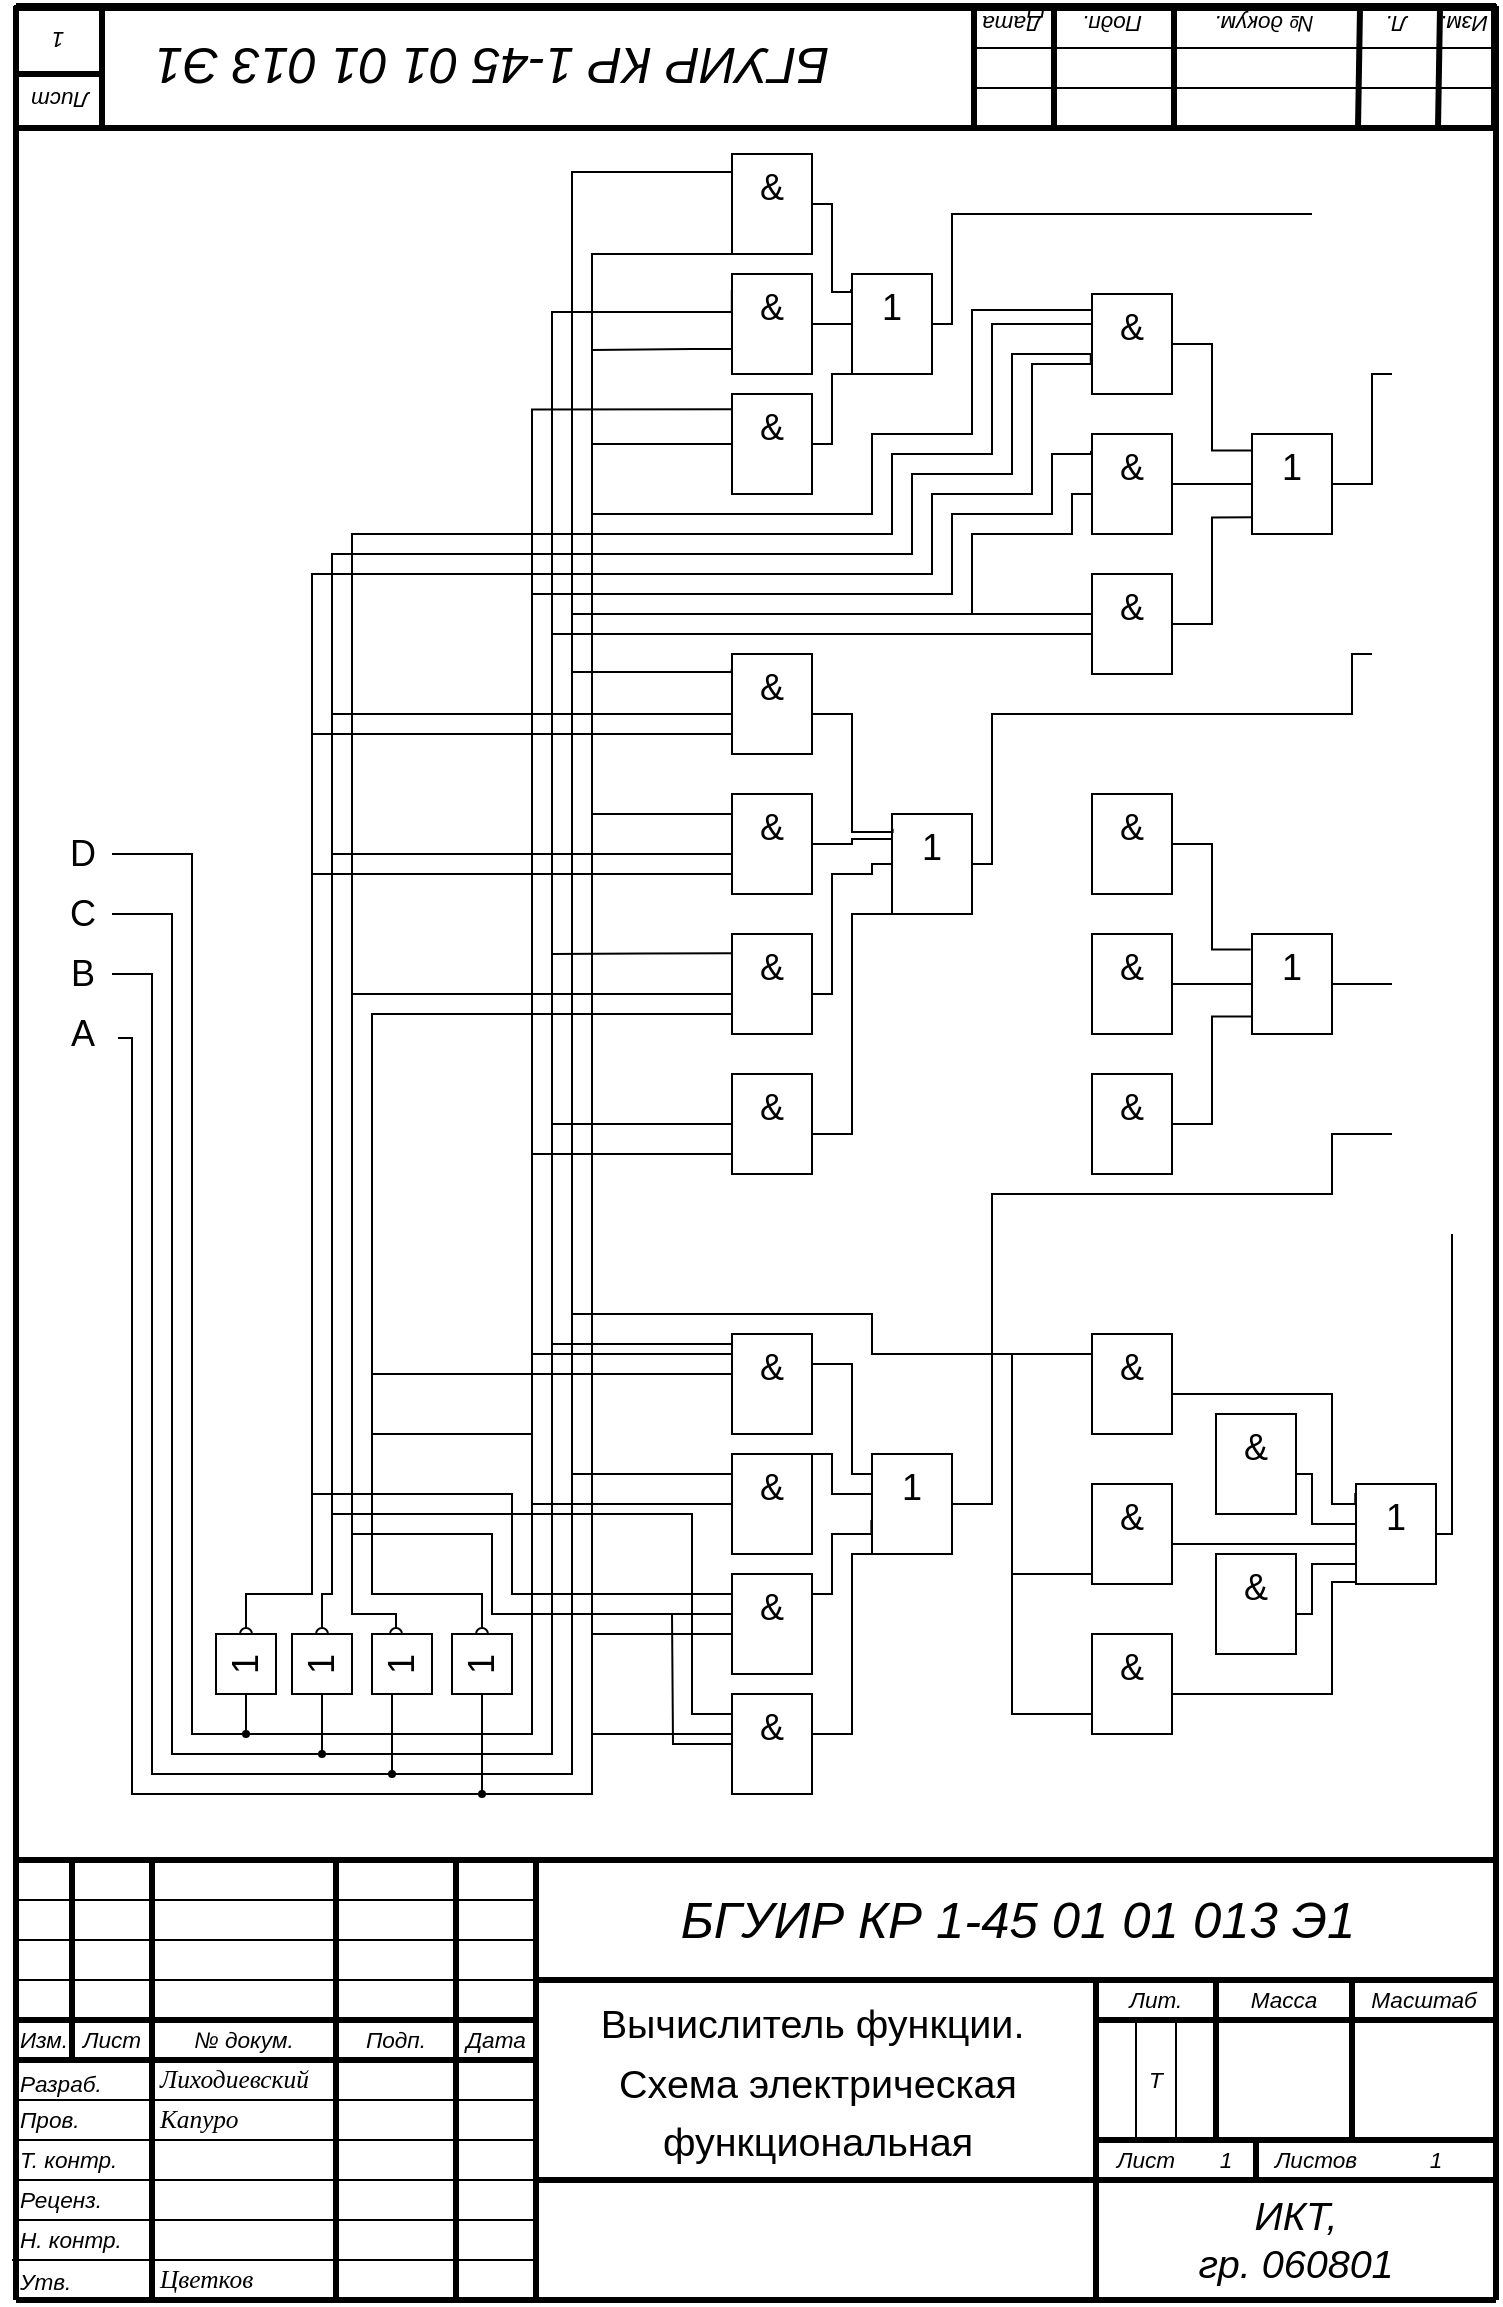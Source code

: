 <mxfile version="18.1.1" type="github">
  <diagram id="9RTjHwnRnU2mszn_TVcQ" name="Page-1">
    <mxGraphModel dx="1261" dy="819" grid="1" gridSize="10" guides="1" tooltips="1" connect="1" arrows="1" fold="1" page="1" pageScale="1" pageWidth="827" pageHeight="1169" math="0" shadow="0">
      <root>
        <mxCell id="0" />
        <mxCell id="1" parent="0" />
        <mxCell id="0qOtxQgbF9O4UDvsIYQF-1" value="&lt;div style=&quot;font-size: 1px&quot;&gt;&lt;font style=&quot;font-size:11.29px;font-family:Arial;color:#000000;direction:ltr;letter-spacing:0px;line-height:120%;opacity:1&quot;&gt;&lt;i&gt;Изм.&lt;br/&gt;&lt;/i&gt;&lt;/font&gt;&lt;/div&gt;" style="verticalAlign=middle;align=center;vsdxID=114;fillColor=none;gradientColor=none;shape=stencil(nZBLDoAgDERP0z3SIyjew0SURgSD+Lu9kMZoXLhwN9O+tukAlrNpJg1SzDH4QW/URgNYgZTkjA4UkwJUgGXng+6DX1zLfmoymdXo17xh5zmRJ6Q42BWCfc2oJfdAr+Yv+AP9Cb7OJ3H/2JG1HNGz/84klThPVCc=);strokeColor=none;strokeWidth=4;spacingLeft=-3;spacingRight=-3;points=[];labelBackgroundColor=none;rounded=0;html=1;whiteSpace=wrap;" vertex="1" parent="1">
          <mxGeometry x="12" y="1013" width="28" height="20" as="geometry" />
        </mxCell>
        <mxCell id="0qOtxQgbF9O4UDvsIYQF-2" value="&lt;div style=&quot;font-size: 1px&quot;&gt;&lt;font style=&quot;font-size:11.29px;font-family:Arial;color:#000000;direction:ltr;letter-spacing:0px;line-height:120%;opacity:1&quot;&gt;&lt;i&gt;Лист&lt;br/&gt;&lt;/i&gt;&lt;/font&gt;&lt;/div&gt;" style="verticalAlign=middle;align=center;vsdxID=115;fillColor=none;gradientColor=none;shape=stencil(nZBLDoAgDERP0z3SIyjew0SURgSD+Lu9kMZoXLhwN9O+tukAlrNpJg1SzDH4QW/URgNYgZTkjA4UkwJUgGXng+6DX1zLfmoymdXo17xh5zmRJ6Q42BWCfc2oJfdAr+Yv+AP9Cb7OJ3H/2JG1HNGz/84klThPVCc=);strokeColor=none;strokeWidth=4;points=[];labelBackgroundColor=none;rounded=0;html=1;whiteSpace=wrap;" vertex="1" parent="1">
          <mxGeometry x="36" y="1013" width="48" height="20" as="geometry" />
        </mxCell>
        <mxCell id="0qOtxQgbF9O4UDvsIYQF-3" value="&lt;div style=&quot;font-size: 1px&quot;&gt;&lt;font style=&quot;font-size:11.29px;font-family:Arial;color:#000000;direction:ltr;letter-spacing:0px;line-height:120%;opacity:1&quot;&gt;&lt;i&gt;№ докум.&lt;br/&gt;&lt;/i&gt;&lt;/font&gt;&lt;/div&gt;" style="verticalAlign=middle;align=center;vsdxID=116;fillColor=none;gradientColor=none;shape=stencil(nZBLDoAgDERP0z3SIyjew0SURgSD+Lu9kMZoXLhwN9O+tukAlrNpJg1SzDH4QW/URgNYgZTkjA4UkwJUgGXng+6DX1zLfmoymdXo17xh5zmRJ6Q42BWCfc2oJfdAr+Yv+AP9Cb7OJ3H/2JG1HNGz/84klThPVCc=);strokeColor=none;strokeWidth=4;points=[];labelBackgroundColor=none;rounded=0;html=1;whiteSpace=wrap;" vertex="1" parent="1">
          <mxGeometry x="80" y="1013" width="92" height="20" as="geometry" />
        </mxCell>
        <mxCell id="0qOtxQgbF9O4UDvsIYQF-4" value="&lt;div style=&quot;font-size: 1px&quot;&gt;&lt;font style=&quot;font-size:11.29px;font-family:Arial;color:#000000;direction:ltr;letter-spacing:0px;line-height:120%;opacity:1&quot;&gt;&lt;i&gt;Подп.&lt;br/&gt;&lt;/i&gt;&lt;/font&gt;&lt;/div&gt;" style="verticalAlign=middle;align=center;vsdxID=117;fillColor=none;gradientColor=none;shape=stencil(nZBLDoAgDERP0z3SIyjew0SURgSD+Lu9kMZoXLhwN9O+tukAlrNpJg1SzDH4QW/URgNYgZTkjA4UkwJUgGXng+6DX1zLfmoymdXo17xh5zmRJ6Q42BWCfc2oJfdAr+Yv+AP9Cb7OJ3H/2JG1HNGz/84klThPVCc=);strokeColor=none;strokeWidth=4;points=[];labelBackgroundColor=none;rounded=0;html=1;whiteSpace=wrap;" vertex="1" parent="1">
          <mxGeometry x="172" y="1013" width="60" height="20" as="geometry" />
        </mxCell>
        <mxCell id="0qOtxQgbF9O4UDvsIYQF-5" value="&lt;div style=&quot;font-size: 1px&quot;&gt;&lt;font style=&quot;font-size:11.29px;font-family:Arial;color:#000000;direction:ltr;letter-spacing:0px;line-height:120%;opacity:1&quot;&gt;&lt;i&gt;Дата&lt;br/&gt;&lt;/i&gt;&lt;/font&gt;&lt;/div&gt;" style="verticalAlign=middle;align=center;vsdxID=118;fillColor=none;gradientColor=none;shape=stencil(nZBLDoAgDERP0z3SIyjew0SURgSD+Lu9kMZoXLhwN9O+tukAlrNpJg1SzDH4QW/URgNYgZTkjA4UkwJUgGXng+6DX1zLfmoymdXo17xh5zmRJ6Q42BWCfc2oJfdAr+Yv+AP9Cb7OJ3H/2JG1HNGz/84klThPVCc=);strokeColor=none;strokeWidth=4;points=[];labelBackgroundColor=none;rounded=0;html=1;whiteSpace=wrap;" vertex="1" parent="1">
          <mxGeometry x="228" y="1013" width="48" height="20" as="geometry" />
        </mxCell>
        <mxCell id="0qOtxQgbF9O4UDvsIYQF-6" value="&lt;div style=&quot;font-size: 1px&quot;&gt;&lt;p style=&quot;align:left;margin-left:0;margin-right:0;margin-top:0px;margin-bottom:0px;text-indent:0;valign:middle;direction:ltr;&quot;&gt;&lt;font style=&quot;font-size: 12.7px; font-family: &amp;quot;Arial Narrow&amp;quot;; direction: ltr; letter-spacing: 0px; line-height: 120%; opacity: 1;&quot;&gt;&lt;i style=&quot;&quot;&gt;Лиходиевский&lt;/i&gt;&lt;/font&gt;&lt;font style=&quot;font-size:8.47px;font-family:Arial;color:#ff0000;direction:ltr;letter-spacing:0px;line-height:120%;opacity:1&quot;&gt;&lt;i&gt;&lt;br&gt;&lt;/i&gt;&lt;/font&gt;&lt;/p&gt;&lt;/div&gt;" style="verticalAlign=middle;align=left;vsdxID=119;fillColor=none;gradientColor=none;shape=stencil(nZBLDoAgDERP0z3SIyjew0SURgSD+Lu9kMZoXLhwN9O+tukAlrNpJg1SzDH4QW/URgNYgZTkjA4UkwJUgGXng+6DX1zLfmoymdXo17xh5zmRJ6Q42BWCfc2oJfdAr+Yv+AP9Cb7OJ3H/2JG1HNGz/84klThPVCc=);strokeColor=none;strokeWidth=4;points=[];labelBackgroundColor=none;rounded=0;html=1;whiteSpace=wrap;" vertex="1" parent="1">
          <mxGeometry x="82" y="1033" width="90" height="20" as="geometry" />
        </mxCell>
        <mxCell id="0qOtxQgbF9O4UDvsIYQF-7" value="&lt;div style=&quot;font-size: 1px&quot;&gt;&lt;font style=&quot;font-size:11.29px;font-family:Arial;color:#000000;direction:ltr;letter-spacing:0px;line-height:120%;opacity:1&quot;&gt;&lt;i&gt;Лит.&lt;br/&gt;&lt;/i&gt;&lt;/font&gt;&lt;/div&gt;" style="verticalAlign=middle;align=center;vsdxID=120;fillColor=none;gradientColor=none;shape=stencil(nZBLDoAgDERP0z3SIyjew0SURgSD+Lu9kMZoXLhwN9O+tukAlrNpJg1SzDH4QW/URgNYgZTkjA4UkwJUgGXng+6DX1zLfmoymdXo17xh5zmRJ6Q42BWCfc2oJfdAr+Yv+AP9Cb7OJ3H/2JG1HNGz/84klThPVCc=);strokeColor=none;strokeWidth=4;points=[];labelBackgroundColor=none;rounded=0;html=1;whiteSpace=wrap;" vertex="1" parent="1">
          <mxGeometry x="552" y="993" width="60" height="20" as="geometry" />
        </mxCell>
        <mxCell id="0qOtxQgbF9O4UDvsIYQF-8" value="&lt;div style=&quot;font-size: 1px&quot;&gt;&lt;font style=&quot;font-size:11.29px;font-family:Arial;color:#000000;direction:ltr;letter-spacing:0px;line-height:120%;opacity:1&quot;&gt;&lt;i&gt;Лист&lt;br/&gt;&lt;/i&gt;&lt;/font&gt;&lt;/div&gt;" style="verticalAlign=middle;align=center;vsdxID=121;fillColor=none;gradientColor=none;shape=stencil(nZBLDoAgDERP0z3SIyjew0SURgSD+Lu9kMZoXLhwN9O+tukAlrNpJg1SzDH4QW/URgNYgZTkjA4UkwJUgGXng+6DX1zLfmoymdXo17xh5zmRJ6Q42BWCfc2oJfdAr+Yv+AP9Cb7OJ3H/2JG1HNGz/84klThPVCc=);strokeColor=none;strokeWidth=4;spacingLeft=-3;spacingRight=-3;points=[];labelBackgroundColor=none;rounded=0;html=1;whiteSpace=wrap;" vertex="1" parent="1">
          <mxGeometry x="552" y="1073" width="50" height="20" as="geometry" />
        </mxCell>
        <mxCell id="0qOtxQgbF9O4UDvsIYQF-9" value="&lt;div style=&quot;font-size: 1px&quot;&gt;&lt;font style=&quot;font-size:11.29px;font-family:Arial;color:#000000;direction:ltr;letter-spacing:0px;line-height:120%;opacity:1&quot;&gt;&lt;i&gt;Листов&lt;br/&gt;&lt;/i&gt;&lt;/font&gt;&lt;/div&gt;" style="verticalAlign=middle;align=center;vsdxID=122;fillColor=none;gradientColor=none;shape=stencil(nZBLDoAgDERP0z3SIyjew0SURgSD+Lu9kMZoXLhwN9O+tukAlrNpJg1SzDH4QW/URgNYgZTkjA4UkwJUgGXng+6DX1zLfmoymdXo17xh5zmRJ6Q42BWCfc2oJfdAr+Yv+AP9Cb7OJ3H/2JG1HNGz/84klThPVCc=);strokeColor=none;strokeWidth=4;points=[];labelBackgroundColor=none;rounded=0;html=1;whiteSpace=wrap;" vertex="1" parent="1">
          <mxGeometry x="632" y="1073" width="60" height="20" as="geometry" />
        </mxCell>
        <mxCell id="0qOtxQgbF9O4UDvsIYQF-10" value="&lt;div style=&quot;font-size: 1px&quot;&gt;&lt;font style=&quot;font-size:11.29px;font-family:Arial;color:#000000;direction:ltr;letter-spacing:0px;line-height:120%;opacity:1&quot;&gt;&lt;i&gt;Т&lt;br/&gt;&lt;/i&gt;&lt;/font&gt;&lt;/div&gt;" style="verticalAlign=middle;align=center;vsdxID=123;fillColor=none;gradientColor=none;shape=stencil(nZBLDoAgDERP0z3SIyjew0SURgSD+Lu9kMZoXLhwN9O+tukAlrNpJg1SzDH4QW/URgNYgZTkjA4UkwJUgGXng+6DX1zLfmoymdXo17xh5zmRJ6Q42BWCfc2oJfdAr+Yv+AP9Cb7OJ3H/2JG1HNGz/84klThPVCc=);strokeColor=none;strokeWidth=4;points=[];labelBackgroundColor=none;rounded=0;html=1;whiteSpace=wrap;" vertex="1" parent="1">
          <mxGeometry x="572" y="1033" width="20" height="20" as="geometry" />
        </mxCell>
        <mxCell id="0qOtxQgbF9O4UDvsIYQF-11" value="&lt;div style=&quot;font-size: 1px&quot;&gt;&lt;font style=&quot;font-size:11.29px;font-family:Arial;color:#000000;direction:ltr;letter-spacing:0px;line-height:120%;opacity:1&quot;&gt;&lt;i&gt;1&lt;br/&gt;&lt;/i&gt;&lt;/font&gt;&lt;/div&gt;" style="verticalAlign=middle;align=center;vsdxID=124;fillColor=none;gradientColor=none;shape=stencil(nZBLDoAgDERP0z3SIyjew0SURgSD+Lu9kMZoXLhwN9O+tukAlrNpJg1SzDH4QW/URgNYgZTkjA4UkwJUgGXng+6DX1zLfmoymdXo17xh5zmRJ6Q42BWCfc2oJfdAr+Yv+AP9Cb7OJ3H/2JG1HNGz/84klThPVCc=);strokeColor=none;strokeWidth=4;points=[];labelBackgroundColor=none;rounded=0;html=1;whiteSpace=wrap;" vertex="1" parent="1">
          <mxGeometry x="602" y="1073" width="30" height="20" as="geometry" />
        </mxCell>
        <mxCell id="0qOtxQgbF9O4UDvsIYQF-12" value="&lt;div style=&quot;font-size: 1px&quot;&gt;&lt;font style=&quot;font-size:11.29px;font-family:Arial;color:#000000;direction:ltr;letter-spacing:0px;line-height:120%;opacity:1&quot;&gt;&lt;i&gt;1&lt;br/&gt;&lt;/i&gt;&lt;/font&gt;&lt;/div&gt;" style="verticalAlign=middle;align=center;vsdxID=125;fillColor=none;gradientColor=none;shape=stencil(nZBLDoAgDERP0z3SIyjew0SURgSD+Lu9kMZoXLhwN9O+tukAlrNpJg1SzDH4QW/URgNYgZTkjA4UkwJUgGXng+6DX1zLfmoymdXo17xh5zmRJ6Q42BWCfc2oJfdAr+Yv+AP9Cb7OJ3H/2JG1HNGz/84klThPVCc=);strokeColor=none;strokeWidth=4;points=[];labelBackgroundColor=none;rounded=0;html=1;whiteSpace=wrap;" vertex="1" parent="1">
          <mxGeometry x="692" y="1073" width="60" height="20" as="geometry" />
        </mxCell>
        <mxCell id="0qOtxQgbF9O4UDvsIYQF-13" style="vsdxID=126;edgeStyle=none;startArrow=none;endArrow=none;startSize=5;endSize=5;strokeWidth=3;strokeColor=#000000;spacingTop=0;spacingBottom=0;spacingLeft=0;spacingRight=0;verticalAlign=middle;html=1;labelBackgroundColor=none;rounded=0;" edge="1" parent="1">
          <mxGeometry relative="1" as="geometry">
            <mxPoint as="offset" />
            <Array as="points" />
            <mxPoint x="552" y="1013" as="sourcePoint" />
            <mxPoint x="752" y="1013" as="targetPoint" />
          </mxGeometry>
        </mxCell>
        <mxCell id="0qOtxQgbF9O4UDvsIYQF-14" style="vsdxID=127;edgeStyle=none;startArrow=none;endArrow=none;startSize=5;endSize=5;strokeWidth=3;strokeColor=#000000;spacingTop=0;spacingBottom=0;spacingLeft=0;spacingRight=0;verticalAlign=middle;html=1;labelBackgroundColor=none;rounded=0;" edge="1" parent="1">
          <mxGeometry relative="1" as="geometry">
            <Array as="points" />
            <mxPoint x="612" y="1073" as="sourcePoint" />
            <mxPoint x="612" y="993" as="targetPoint" />
          </mxGeometry>
        </mxCell>
        <mxCell id="0qOtxQgbF9O4UDvsIYQF-15" style="vsdxID=128;edgeStyle=none;startArrow=none;endArrow=none;startSize=5;endSize=5;strokeColor=#000000;spacingTop=0;spacingBottom=0;spacingLeft=0;spacingRight=0;verticalAlign=middle;html=1;labelBackgroundColor=none;rounded=0;" edge="1" parent="1">
          <mxGeometry relative="1" as="geometry">
            <Array as="points" />
            <mxPoint x="592" y="1013" as="sourcePoint" />
            <mxPoint x="592" y="1073" as="targetPoint" />
          </mxGeometry>
        </mxCell>
        <mxCell id="0qOtxQgbF9O4UDvsIYQF-16" style="vsdxID=129;edgeStyle=none;startArrow=none;endArrow=none;startSize=5;endSize=5;strokeWidth=3;strokeColor=#000000;spacingTop=0;spacingBottom=0;spacingLeft=0;spacingRight=0;verticalAlign=middle;html=1;labelBackgroundColor=none;rounded=0;" edge="1" parent="1">
          <mxGeometry relative="1" as="geometry">
            <Array as="points" />
            <mxPoint x="632" y="1093" as="sourcePoint" />
            <mxPoint x="632" y="1073" as="targetPoint" />
          </mxGeometry>
        </mxCell>
        <mxCell id="0qOtxQgbF9O4UDvsIYQF-17" style="vsdxID=130;edgeStyle=none;startArrow=none;endArrow=none;startSize=5;endSize=5;strokeWidth=3;strokeColor=#000000;spacingTop=0;spacingBottom=0;spacingLeft=0;spacingRight=0;verticalAlign=middle;html=1;labelBackgroundColor=none;rounded=0;" edge="1" parent="1">
          <mxGeometry relative="1" as="geometry">
            <Array as="points" />
            <mxPoint x="680" y="1073" as="sourcePoint" />
            <mxPoint x="680" y="993" as="targetPoint" />
          </mxGeometry>
        </mxCell>
        <mxCell id="0qOtxQgbF9O4UDvsIYQF-18" value="&lt;div style=&quot;font-size: 1px&quot;&gt;&lt;font style=&quot;font-size:11.29px;font-family:Arial;color:#000000;direction:ltr;letter-spacing:0px;line-height:120%;opacity:1&quot;&gt;&lt;i&gt;Масса&lt;br/&gt;&lt;/i&gt;&lt;/font&gt;&lt;/div&gt;" style="verticalAlign=middle;align=center;vsdxID=131;fillColor=none;gradientColor=none;shape=stencil(nZBLDoAgDERP0z3SIyjew0SURgSD+Lu9kMZoXLhwN9O+tukAlrNpJg1SzDH4QW/URgNYgZTkjA4UkwJUgGXng+6DX1zLfmoymdXo17xh5zmRJ6Q42BWCfc2oJfdAr+Yv+AP9Cb7OJ3H/2JG1HNGz/84klThPVCc=);strokeColor=none;strokeWidth=4;points=[];labelBackgroundColor=none;rounded=0;html=1;whiteSpace=wrap;" vertex="1" parent="1">
          <mxGeometry x="612" y="993" width="68" height="20" as="geometry" />
        </mxCell>
        <mxCell id="0qOtxQgbF9O4UDvsIYQF-19" value="&lt;div style=&quot;font-size: 1px&quot;&gt;&lt;font style=&quot;font-size:11.29px;font-family:Arial;color:#000000;direction:ltr;letter-spacing:0px;line-height:120%;opacity:1&quot;&gt;&lt;i&gt;Масштаб&lt;br/&gt;&lt;/i&gt;&lt;/font&gt;&lt;/div&gt;" style="verticalAlign=middle;align=center;vsdxID=132;fillColor=none;gradientColor=none;shape=stencil(nZBLDoAgDERP0z3SIyjew0SURgSD+Lu9kMZoXLhwN9O+tukAlrNpJg1SzDH4QW/URgNYgZTkjA4UkwJUgGXng+6DX1zLfmoymdXo17xh5zmRJ6Q42BWCfc2oJfdAr+Yv+AP9Cb7OJ3H/2JG1HNGz/84klThPVCc=);strokeColor=none;strokeWidth=4;points=[];labelBackgroundColor=none;rounded=0;html=1;whiteSpace=wrap;" vertex="1" parent="1">
          <mxGeometry x="680" y="993" width="72" height="20" as="geometry" />
        </mxCell>
        <mxCell id="0qOtxQgbF9O4UDvsIYQF-20" value="&lt;div style=&quot;font-size: 1px&quot;&gt;&lt;/div&gt;" style="vsdxID=133;edgeStyle=none;startArrow=none;endArrow=none;startSize=5;endSize=5;strokeColor=#000000;spacingTop=0;spacingBottom=0;spacingLeft=0;spacingRight=0;verticalAlign=middle;html=1;labelBackgroundColor=none;rounded=0;align=center;" edge="1" parent="1">
          <mxGeometry relative="1" as="geometry">
            <mxPoint as="offset" />
            <Array as="points" />
            <mxPoint x="12" y="973" as="sourcePoint" />
            <mxPoint x="272" y="973" as="targetPoint" />
          </mxGeometry>
        </mxCell>
        <mxCell id="0qOtxQgbF9O4UDvsIYQF-21" value="&lt;div style=&quot;font-size: 1px&quot;&gt;&lt;/div&gt;" style="vsdxID=134;edgeStyle=none;startArrow=none;endArrow=none;startSize=5;endSize=5;strokeColor=#000000;spacingTop=0;spacingBottom=0;spacingLeft=0;spacingRight=0;verticalAlign=middle;html=1;labelBackgroundColor=none;rounded=0;align=center;" edge="1" parent="1">
          <mxGeometry relative="1" as="geometry">
            <mxPoint as="offset" />
            <Array as="points" />
            <mxPoint x="12" y="993" as="sourcePoint" />
            <mxPoint x="272" y="993" as="targetPoint" />
          </mxGeometry>
        </mxCell>
        <mxCell id="0qOtxQgbF9O4UDvsIYQF-22" style="vsdxID=135;edgeStyle=none;startArrow=none;endArrow=none;startSize=5;endSize=5;strokeWidth=3;strokeColor=#000000;spacingTop=0;spacingBottom=0;spacingLeft=0;spacingRight=0;verticalAlign=middle;html=1;labelBackgroundColor=none;rounded=0;" edge="1" parent="1">
          <mxGeometry relative="1" as="geometry">
            <Array as="points" />
            <mxPoint x="272" y="1013" as="sourcePoint" />
            <mxPoint x="12" y="1013" as="targetPoint" />
          </mxGeometry>
        </mxCell>
        <mxCell id="0qOtxQgbF9O4UDvsIYQF-23" style="vsdxID=136;edgeStyle=none;startArrow=none;endArrow=none;startSize=5;endSize=5;strokeWidth=3;strokeColor=#000000;spacingTop=0;spacingBottom=0;spacingLeft=0;spacingRight=0;verticalAlign=middle;html=1;labelBackgroundColor=none;rounded=0;" edge="1" parent="1">
          <mxGeometry relative="1" as="geometry">
            <Array as="points" />
            <mxPoint x="272" y="1033" as="sourcePoint" />
            <mxPoint x="12" y="1033" as="targetPoint" />
          </mxGeometry>
        </mxCell>
        <mxCell id="0qOtxQgbF9O4UDvsIYQF-24" style="vsdxID=137;edgeStyle=none;startArrow=none;endArrow=none;startSize=5;endSize=5;strokeColor=#000000;spacingTop=0;spacingBottom=0;spacingLeft=0;spacingRight=0;verticalAlign=middle;html=1;labelBackgroundColor=none;rounded=0;" edge="1" parent="1">
          <mxGeometry relative="1" as="geometry">
            <Array as="points" />
            <mxPoint x="12" y="1053" as="sourcePoint" />
            <mxPoint x="272" y="1053" as="targetPoint" />
          </mxGeometry>
        </mxCell>
        <mxCell id="0qOtxQgbF9O4UDvsIYQF-25" value="&lt;div style=&quot;font-size: 1px&quot;&gt;&lt;/div&gt;" style="text;vsdxID=137;edgeStyle=none;startArrow=none;endArrow=none;startSize=5;endSize=5;strokeColor=none;spacingTop=0;spacingBottom=0;spacingLeft=0;spacingRight=0;verticalAlign=middle;html=1;labelBackgroundColor=none;rounded=0;align=center;fillColor=none;gradientColor=none;whiteSpace=wrap;;html=1;;rotation=360.0" vertex="1" parent="0qOtxQgbF9O4UDvsIYQF-24">
          <mxGeometry width="260" height="1" relative="1" as="geometry">
            <mxPoint x="-130" y="-0.5" as="offset" />
          </mxGeometry>
        </mxCell>
        <mxCell id="0qOtxQgbF9O4UDvsIYQF-26" value="&lt;div style=&quot;font-size: 1px&quot;&gt;&lt;font style=&quot;font-size:19.76px;font-family:Arial;color:#000000;direction:ltr;letter-spacing:0px;line-height:120%;opacity:1&quot;&gt;&lt;i&gt;ИКТ,&lt;br&gt;гр. &lt;/i&gt;&lt;/font&gt;&lt;font style=&quot;font-size: 19.76px; font-family: Arial; direction: ltr; letter-spacing: 0px; line-height: 120%; opacity: 1;&quot;&gt;&lt;i style=&quot;&quot;&gt;060801&lt;/i&gt;&lt;/font&gt;&lt;font style=&quot;font-size:19.76px;font-family:Arial;color:#000000;direction:ltr;letter-spacing:0px;line-height:120%;opacity:1&quot;&gt;&lt;i&gt;&lt;br&gt;&lt;/i&gt;&lt;/font&gt;&lt;/div&gt;" style="verticalAlign=middle;align=center;vsdxID=139;fillColor=none;gradientColor=none;shape=stencil(nZBLDoAgDERP0z3SIyjew0SURgSD+Lu9kMZoXLhwN9O+tukAlrNpJg1SzDH4QW/URgNYgZTkjA4UkwJUgGXng+6DX1zLfmoymdXo17xh5zmRJ6Q42BWCfc2oJfdAr+Yv+AP9Cb7OJ3H/2JG1HNGz/84klThPVCc=);strokeColor=none;strokeWidth=4;points=[];labelBackgroundColor=none;rounded=0;html=1;whiteSpace=wrap;" vertex="1" parent="1">
          <mxGeometry x="552" y="1093" width="200" height="60" as="geometry" />
        </mxCell>
        <mxCell id="0qOtxQgbF9O4UDvsIYQF-27" value="&lt;div style=&quot;font-size: 1px&quot;&gt;&lt;p style=&quot;align:left;margin-left:0;margin-right:0;margin-top:0px;margin-bottom:0px;text-indent:0;valign:middle;direction:ltr;&quot;&gt;&lt;font style=&quot;font-size:11.29px;font-family:Arial;color:#000000;direction:ltr;letter-spacing:0px;line-height:120%;opacity:1&quot;&gt;&lt;i&gt;Разраб.&lt;br/&gt;&lt;/i&gt;&lt;/font&gt;&lt;/p&gt;&lt;/div&gt;" style="verticalAlign=middle;align=left;vsdxID=140;fillColor=none;gradientColor=none;shape=stencil(nZBLDoAgDERP0z3SIyjew0SURgSD+Lu9kMZoXLhwN9O+tukAlrNpJg1SzDH4QW/URgNYgZTkjA4UkwJUgGXng+6DX1zLfmoymdXo17xh5zmRJ6Q42BWCfc2oJfdAr+Yv+AP9Cb7OJ3H/2JG1HNGz/84klThPVCc=);strokeColor=none;strokeWidth=4;points=[];labelBackgroundColor=none;rounded=0;html=1;whiteSpace=wrap;" vertex="1" parent="1">
          <mxGeometry x="12" y="1035" width="68" height="20" as="geometry" />
        </mxCell>
        <mxCell id="0qOtxQgbF9O4UDvsIYQF-28" value="&lt;div style=&quot;font-size: 1px&quot;&gt;&lt;p style=&quot;align:left;margin-left:0;margin-right:0;margin-top:0px;margin-bottom:0px;text-indent:0;valign:middle;direction:ltr;&quot;&gt;&lt;font style=&quot;font-size:11.29px;font-family:Arial;color:#000000;direction:ltr;letter-spacing:0px;line-height:120%;opacity:1&quot;&gt;&lt;i&gt;Пров.&lt;br/&gt;&lt;/i&gt;&lt;/font&gt;&lt;/p&gt;&lt;/div&gt;" style="verticalAlign=middle;align=left;vsdxID=141;fillColor=none;gradientColor=none;shape=stencil(nZBLDoAgDERP0z3SIyjew0SURgSD+Lu9kMZoXLhwN9O+tukAlrNpJg1SzDH4QW/URgNYgZTkjA4UkwJUgGXng+6DX1zLfmoymdXo17xh5zmRJ6Q42BWCfc2oJfdAr+Yv+AP9Cb7OJ3H/2JG1HNGz/84klThPVCc=);strokeColor=none;strokeWidth=4;points=[];labelBackgroundColor=none;rounded=0;html=1;whiteSpace=wrap;" vertex="1" parent="1">
          <mxGeometry x="12" y="1053" width="68" height="20" as="geometry" />
        </mxCell>
        <mxCell id="0qOtxQgbF9O4UDvsIYQF-29" value="&lt;div style=&quot;font-size: 1px&quot;&gt;&lt;p style=&quot;align:left;margin-left:0;margin-right:0;margin-top:0px;margin-bottom:0px;text-indent:0;valign:middle;direction:ltr;&quot;&gt;&lt;font style=&quot;font-size:11.29px;font-family:Arial;color:#000000;direction:ltr;letter-spacing:0px;line-height:120%;opacity:1&quot;&gt;&lt;i&gt;Н. контр.&lt;br/&gt;&lt;/i&gt;&lt;/font&gt;&lt;/p&gt;&lt;/div&gt;" style="verticalAlign=middle;align=left;vsdxID=142;fillColor=none;gradientColor=none;shape=stencil(nZBLDoAgDERP0z3SIyjew0SURgSD+Lu9kMZoXLhwN9O+tukAlrNpJg1SzDH4QW/URgNYgZTkjA4UkwJUgGXng+6DX1zLfmoymdXo17xh5zmRJ6Q42BWCfc2oJfdAr+Yv+AP9Cb7OJ3H/2JG1HNGz/84klThPVCc=);strokeColor=none;strokeWidth=4;points=[];labelBackgroundColor=none;rounded=0;html=1;whiteSpace=wrap;" vertex="1" parent="1">
          <mxGeometry x="12" y="1113" width="68" height="20" as="geometry" />
        </mxCell>
        <mxCell id="0qOtxQgbF9O4UDvsIYQF-30" value="&lt;div style=&quot;font-size: 1px&quot;&gt;&lt;p style=&quot;align:left;margin-left:0;margin-right:0;margin-top:0px;margin-bottom:0px;text-indent:0;valign:middle;direction:ltr;&quot;&gt;&lt;font style=&quot;font-size:11.29px;font-family:Arial;color:#000000;direction:ltr;letter-spacing:0px;line-height:120%;opacity:1&quot;&gt;&lt;i&gt;Т. контр.&lt;br/&gt;&lt;/i&gt;&lt;/font&gt;&lt;/p&gt;&lt;/div&gt;" style="verticalAlign=middle;align=left;vsdxID=143;fillColor=none;gradientColor=none;shape=stencil(nZBLDoAgDERP0z3SIyjew0SURgSD+Lu9kMZoXLhwN9O+tukAlrNpJg1SzDH4QW/URgNYgZTkjA4UkwJUgGXng+6DX1zLfmoymdXo17xh5zmRJ6Q42BWCfc2oJfdAr+Yv+AP9Cb7OJ3H/2JG1HNGz/84klThPVCc=);strokeColor=none;strokeWidth=4;points=[];labelBackgroundColor=none;rounded=0;html=1;whiteSpace=wrap;" vertex="1" parent="1">
          <mxGeometry x="12" y="1073" width="68" height="20" as="geometry" />
        </mxCell>
        <mxCell id="0qOtxQgbF9O4UDvsIYQF-31" value="&lt;div style=&quot;font-size: 1px&quot;&gt;&lt;p style=&quot;align:left;margin-left:0;margin-right:0;margin-top:0px;margin-bottom:0px;text-indent:0;valign:middle;direction:ltr;&quot;&gt;&lt;font style=&quot;font-size:11.29px;font-family:Arial;color:#000000;direction:ltr;letter-spacing:0px;line-height:120%;opacity:1&quot;&gt;&lt;i&gt;Реценз.&lt;br/&gt;&lt;/i&gt;&lt;/font&gt;&lt;/p&gt;&lt;/div&gt;" style="verticalAlign=middle;align=left;vsdxID=144;fillColor=none;gradientColor=none;shape=stencil(nZBLDoAgDERP0z3SIyjew0SURgSD+Lu9kMZoXLhwN9O+tukAlrNpJg1SzDH4QW/URgNYgZTkjA4UkwJUgGXng+6DX1zLfmoymdXo17xh5zmRJ6Q42BWCfc2oJfdAr+Yv+AP9Cb7OJ3H/2JG1HNGz/84klThPVCc=);strokeColor=none;strokeWidth=4;points=[];labelBackgroundColor=none;rounded=0;html=1;whiteSpace=wrap;" vertex="1" parent="1">
          <mxGeometry x="12" y="1093" width="68" height="20" as="geometry" />
        </mxCell>
        <mxCell id="0qOtxQgbF9O4UDvsIYQF-32" style="vsdxID=145;edgeStyle=none;startArrow=none;endArrow=none;startSize=5;endSize=5;strokeColor=#000000;spacingTop=0;spacingBottom=0;spacingLeft=0;spacingRight=0;verticalAlign=middle;html=1;labelBackgroundColor=none;rounded=0;" edge="1" parent="1">
          <mxGeometry relative="1" as="geometry">
            <mxPoint as="offset" />
            <Array as="points" />
            <mxPoint x="12" y="1113" as="sourcePoint" />
            <mxPoint x="272" y="1113" as="targetPoint" />
          </mxGeometry>
        </mxCell>
        <mxCell id="0qOtxQgbF9O4UDvsIYQF-33" style="vsdxID=146;edgeStyle=none;startArrow=none;endArrow=none;startSize=5;endSize=5;strokeColor=#000000;spacingTop=0;spacingBottom=0;spacingLeft=0;spacingRight=0;verticalAlign=middle;html=1;labelBackgroundColor=none;rounded=0;" edge="1" parent="1">
          <mxGeometry relative="1" as="geometry">
            <Array as="points" />
            <mxPoint x="12" y="1093" as="sourcePoint" />
            <mxPoint x="272" y="1093" as="targetPoint" />
          </mxGeometry>
        </mxCell>
        <mxCell id="0qOtxQgbF9O4UDvsIYQF-34" value="&lt;div style=&quot;font-size: 1px&quot;&gt;&lt;/div&gt;" style="text;vsdxID=146;edgeStyle=none;startArrow=none;endArrow=none;startSize=5;endSize=5;strokeColor=none;spacingTop=0;spacingBottom=0;spacingLeft=0;spacingRight=0;verticalAlign=middle;html=1;labelBackgroundColor=none;rounded=0;align=center;fillColor=none;gradientColor=none;whiteSpace=wrap;;html=1;;rotation=360.0" vertex="1" parent="0qOtxQgbF9O4UDvsIYQF-33">
          <mxGeometry width="260" height="1" relative="1" as="geometry">
            <mxPoint x="-130" y="-0.5" as="offset" />
          </mxGeometry>
        </mxCell>
        <mxCell id="0qOtxQgbF9O4UDvsIYQF-35" value="&lt;div style=&quot;font-size: 1px&quot;&gt;&lt;/div&gt;" style="vsdxID=147;edgeStyle=none;startArrow=none;endArrow=none;startSize=5;endSize=5;strokeColor=#000000;spacingTop=0;spacingBottom=0;spacingLeft=0;spacingRight=0;verticalAlign=middle;html=1;labelBackgroundColor=none;rounded=0;align=center;" edge="1" parent="1">
          <mxGeometry relative="1" as="geometry">
            <mxPoint as="offset" />
            <Array as="points" />
            <mxPoint x="10" y="1133" as="sourcePoint" />
            <mxPoint x="272" y="1133" as="targetPoint" />
          </mxGeometry>
        </mxCell>
        <mxCell id="0qOtxQgbF9O4UDvsIYQF-36" value="&lt;div style=&quot;font-size: 1px&quot;&gt;&lt;p style=&quot;align:left;margin-left:0;margin-right:0;margin-top:0px;margin-bottom:0px;text-indent:0;valign:middle;direction:ltr;&quot;&gt;&lt;font style=&quot;font-size:11.29px;font-family:Arial;color:#000000;direction:ltr;letter-spacing:0px;line-height:120%;opacity:1&quot;&gt;&lt;i&gt;Утв.&lt;br/&gt;&lt;/i&gt;&lt;/font&gt;&lt;/p&gt;&lt;/div&gt;" style="verticalAlign=middle;align=left;vsdxID=148;fillColor=none;gradientColor=none;shape=stencil(nZBLDoAgDERP0z3SIyjew0SURgSD+Lu9kMZoXLhwN9O+tukAlrNpJg1SzDH4QW/URgNYgZTkjA4UkwJUgGXng+6DX1zLfmoymdXo17xh5zmRJ6Q42BWCfc2oJfdAr+Yv+AP9Cb7OJ3H/2JG1HNGz/84klThPVCc=);strokeColor=none;strokeWidth=4;points=[];labelBackgroundColor=none;rounded=0;html=1;whiteSpace=wrap;" vertex="1" parent="1">
          <mxGeometry x="12" y="1134" width="68" height="20" as="geometry" />
        </mxCell>
        <mxCell id="0qOtxQgbF9O4UDvsIYQF-37" value="&lt;div style=&quot;&quot;&gt;&lt;p style=&quot;margin: 0px; text-indent: 0px; direction: ltr;&quot;&gt;&lt;font face=&quot;Arial Narrow&quot; style=&quot;color: rgb(0, 0, 0); direction: ltr; letter-spacing: 0px; line-height: 120%; opacity: 1;&quot;&gt;&lt;i style=&quot;font-size: 12.7px;&quot;&gt;Капуро&lt;/i&gt;&lt;/font&gt;&lt;/p&gt;&lt;/div&gt;" style="verticalAlign=middle;align=left;vsdxID=149;fillColor=none;gradientColor=none;shape=stencil(nZBLDoAgDERP0z3SIyjew0SURgSD+Lu9kMZoXLhwN9O+tukAlrNpJg1SzDH4QW/URgNYgZTkjA4UkwJUgGXng+6DX1zLfmoymdXo17xh5zmRJ6Q42BWCfc2oJfdAr+Yv+AP9Cb7OJ3H/2JG1HNGz/84klThPVCc=);strokeColor=none;strokeWidth=4;points=[];labelBackgroundColor=none;rounded=0;html=1;whiteSpace=wrap;" vertex="1" parent="1">
          <mxGeometry x="82" y="1053" width="90" height="20" as="geometry" />
        </mxCell>
        <mxCell id="0qOtxQgbF9O4UDvsIYQF-38" value="&lt;div style=&quot;font-size: 1px&quot;&gt;&lt;font style=&quot;font-size: 25.4px; font-family: Arial; direction: ltr; letter-spacing: 0px; line-height: 120%; opacity: 1;&quot;&gt;&lt;i style=&quot;&quot;&gt;БГУИР КР 1-&lt;/i&gt;&lt;/font&gt;&lt;font style=&quot;font-size: 25.4px; font-family: Arial; direction: ltr; letter-spacing: 0px; line-height: 120%; opacity: 1;&quot;&gt;&lt;i style=&quot;&quot;&gt;45 01 01&lt;/i&gt;&lt;/font&gt;&lt;font style=&quot;font-size:25.4px;font-family:Arial;color:#000000;direction:ltr;letter-spacing:0px;line-height:120%;opacity:1&quot;&gt;&lt;i&gt; 013 Э1&lt;/i&gt;&lt;/font&gt;&lt;font style=&quot;font-size:25.4px;font-family:Arial;color:#000000;direction:ltr;letter-spacing:0px;line-height:120%;opacity:1&quot;&gt;&lt;i&gt;&lt;br&gt;&lt;/i&gt;&lt;/font&gt;&lt;/div&gt;" style="verticalAlign=middle;align=center;vsdxID=151;fillColor=none;gradientColor=none;shape=stencil(nZBLDoAgDERP0z3SIyjew0SURgSD+Lu9kMZoXLhwN9O+tukAlrNpJg1SzDH4QW/URgNYgZTkjA4UkwJUgGXng+6DX1zLfmoymdXo17xh5zmRJ6Q42BWCfc2oJfdAr+Yv+AP9Cb7OJ3H/2JG1HNGz/84klThPVCc=);strokeColor=none;strokeWidth=4;points=[];labelBackgroundColor=none;rounded=0;html=1;whiteSpace=wrap;" vertex="1" parent="1">
          <mxGeometry x="273" y="933" width="480" height="60" as="geometry" />
        </mxCell>
        <mxCell id="0qOtxQgbF9O4UDvsIYQF-39" value="&lt;div style=&quot;font-size: 1px&quot;&gt;&lt;p style=&quot;align:center;margin-left:0;margin-right:0;margin-top:0px;margin-bottom:0px;text-indent:0;valign:middle;direction:ltr;&quot;&gt;&lt;font style=&quot;font-size:19.76px;font-family:Arial;color:#000000;direction:ltr;letter-spacing:0px;line-height:150%;opacity:1&quot;&gt;Вычислитель функции.&amp;nbsp;&lt;/font&gt;&lt;/p&gt;&lt;p style=&quot;align:center;margin-left:0;margin-right:0;margin-top:0px;margin-bottom:0px;text-indent:0;valign:middle;direction:ltr;&quot;&gt;&lt;font style=&quot;font-size:19.76px;font-family:Arial;color:#000000;direction:ltr;letter-spacing:0px;line-height:150%;opacity:1&quot;&gt;Схема электрическая функциональная&lt;br&gt;&lt;/font&gt;&lt;/p&gt;&lt;/div&gt;" style="verticalAlign=middle;align=center;vsdxID=152;fillColor=none;gradientColor=none;shape=stencil(nZBLDoAgDERP0z3SIyjew0SURgSD+Lu9kMZoXLhwN9O+tukAlrNpJg1SzDH4QW/URgNYgZTkjA4UkwJUgGXng+6DX1zLfmoymdXo17xh5zmRJ6Q42BWCfc2oJfdAr+Yv+AP9Cb7OJ3H/2JG1HNGz/84klThPVCc=);strokeColor=none;points=[];labelBackgroundColor=none;rounded=0;html=1;whiteSpace=wrap;" vertex="1" parent="1">
          <mxGeometry x="273" y="993" width="280" height="104" as="geometry" />
        </mxCell>
        <mxCell id="0qOtxQgbF9O4UDvsIYQF-40" style="vsdxID=153;rotation=180;fillColor=none;gradientColor=none;strokeColor=none;points=[];labelBackgroundColor=none;rounded=0;html=1;whiteSpace=wrap;" vertex="1" parent="1">
          <mxGeometry x="4" y="5" width="747" height="62" as="geometry" />
        </mxCell>
        <mxCell id="0qOtxQgbF9O4UDvsIYQF-41" value="&lt;div style=&quot;font-size: 1px&quot;&gt;&lt;font style=&quot;font-size:11.29px;font-family:Arial;color:#000000;direction:ltr;letter-spacing:0px;line-height:120%;opacity:1&quot;&gt;&lt;i&gt;Изм.&lt;br/&gt;&lt;/i&gt;&lt;/font&gt;&lt;/div&gt;" style="verticalAlign=middle;align=center;vsdxID=164;rotation=180;fillColor=none;gradientColor=none;shape=stencil(nZBLDoAgDERP0z3SIyjew0SURgSD+Lu9kMZoXLhwN9O+tukAlrNpJg1SzDH4QW/URgNYgZTkjA4UkwJUgGXng+6DX1zLfmoymdXo17xh5zmRJ6Q42BWCfc2oJfdAr+Yv+AP9Cb7OJ3H/2JG1HNGz/84klThPVCc=);strokeColor=none;strokeWidth=4;spacingLeft=-3;spacingRight=-3;points=[];labelBackgroundColor=none;rounded=0;html=1;whiteSpace=wrap;" vertex="1" parent="0qOtxQgbF9O4UDvsIYQF-40">
          <mxGeometry x="718" width="28" height="20" as="geometry" />
        </mxCell>
        <mxCell id="0qOtxQgbF9O4UDvsIYQF-42" value="&lt;div style=&quot;font-size: 1px&quot;&gt;&lt;font style=&quot;font-size:11.29px;font-family:Arial;color:#000000;direction:ltr;letter-spacing:0px;line-height:120%;opacity:1&quot;&gt;&lt;i&gt;Л.&lt;br/&gt;&lt;/i&gt;&lt;/font&gt;&lt;/div&gt;" style="verticalAlign=middle;align=center;vsdxID=165;rotation=180;fillColor=none;gradientColor=none;shape=stencil(nZBLDoAgDERP0z3SIyjew0SURgSD+Lu9kMZoXLhwN9O+tukAlrNpJg1SzDH4QW/URgNYgZTkjA4UkwJUgGXng+6DX1zLfmoymdXo17xh5zmRJ6Q42BWCfc2oJfdAr+Yv+AP9Cb7OJ3H/2JG1HNGz/84klThPVCc=);strokeColor=none;strokeWidth=4;points=[];labelBackgroundColor=none;rounded=0;html=1;whiteSpace=wrap;" vertex="1" parent="0qOtxQgbF9O4UDvsIYQF-40">
          <mxGeometry x="674" width="48" height="20" as="geometry" />
        </mxCell>
        <mxCell id="0qOtxQgbF9O4UDvsIYQF-43" value="&lt;div style=&quot;font-size: 1px&quot;&gt;&lt;font style=&quot;font-size:11.29px;font-family:Arial;color:#000000;direction:ltr;letter-spacing:0px;line-height:120%;opacity:1&quot;&gt;&lt;i&gt;№ докум.&lt;br/&gt;&lt;/i&gt;&lt;/font&gt;&lt;/div&gt;" style="verticalAlign=middle;align=center;vsdxID=166;rotation=180;fillColor=none;gradientColor=none;shape=stencil(nZBLDoAgDERP0z3SIyjew0SURgSD+Lu9kMZoXLhwN9O+tukAlrNpJg1SzDH4QW/URgNYgZTkjA4UkwJUgGXng+6DX1zLfmoymdXo17xh5zmRJ6Q42BWCfc2oJfdAr+Yv+AP9Cb7OJ3H/2JG1HNGz/84klThPVCc=);strokeColor=none;strokeWidth=4;points=[];labelBackgroundColor=none;rounded=0;html=1;whiteSpace=wrap;" vertex="1" parent="0qOtxQgbF9O4UDvsIYQF-40">
          <mxGeometry x="586" width="92" height="20" as="geometry" />
        </mxCell>
        <mxCell id="0qOtxQgbF9O4UDvsIYQF-44" value="&lt;div style=&quot;font-size: 1px&quot;&gt;&lt;font style=&quot;font-size:11.29px;font-family:Arial;color:#000000;direction:ltr;letter-spacing:0px;line-height:120%;opacity:1&quot;&gt;&lt;i&gt;Подп.&lt;br/&gt;&lt;/i&gt;&lt;/font&gt;&lt;/div&gt;" style="verticalAlign=middle;align=center;vsdxID=167;rotation=180;fillColor=none;gradientColor=none;shape=stencil(nZBLDoAgDERP0z3SIyjew0SURgSD+Lu9kMZoXLhwN9O+tukAlrNpJg1SzDH4QW/URgNYgZTkjA4UkwJUgGXng+6DX1zLfmoymdXo17xh5zmRJ6Q42BWCfc2oJfdAr+Yv+AP9Cb7OJ3H/2JG1HNGz/84klThPVCc=);strokeColor=none;strokeWidth=4;points=[];labelBackgroundColor=none;rounded=0;html=1;whiteSpace=wrap;" vertex="1" parent="0qOtxQgbF9O4UDvsIYQF-40">
          <mxGeometry x="526" width="60" height="20" as="geometry" />
        </mxCell>
        <mxCell id="0qOtxQgbF9O4UDvsIYQF-45" value="&lt;div style=&quot;font-size: 1px&quot;&gt;&lt;font style=&quot;font-size:11.29px;font-family:Arial;color:#000000;direction:ltr;letter-spacing:0px;line-height:120%;opacity:1&quot;&gt;&lt;i&gt;Дата&lt;br/&gt;&lt;/i&gt;&lt;/font&gt;&lt;/div&gt;" style="verticalAlign=middle;align=center;vsdxID=168;rotation=180;fillColor=none;gradientColor=none;shape=stencil(nZBLDoAgDERP0z3SIyjew0SURgSD+Lu9kMZoXLhwN9O+tukAlrNpJg1SzDH4QW/URgNYgZTkjA4UkwJUgGXng+6DX1zLfmoymdXo17xh5zmRJ6Q42BWCfc2oJfdAr+Yv+AP9Cb7OJ3H/2JG1HNGz/84klThPVCc=);strokeColor=none;strokeWidth=4;points=[];labelBackgroundColor=none;rounded=0;html=1;whiteSpace=wrap;" vertex="1" parent="0qOtxQgbF9O4UDvsIYQF-40">
          <mxGeometry x="482" width="48" height="20" as="geometry" />
        </mxCell>
        <mxCell id="0qOtxQgbF9O4UDvsIYQF-46" value="&lt;div style=&quot;font-size: 1px&quot;&gt;&lt;font style=&quot;font-size:25.4px;font-family:Arial;color:#000000;direction:ltr;letter-spacing:0px;line-height:120%;opacity:1&quot;&gt;&lt;font style=&quot;letter-spacing: 0px; direction: ltr; line-height: 30.48px; opacity: 1;&quot;&gt;&lt;i&gt;БГУИР КР 1-&lt;/i&gt;&lt;/font&gt;&lt;font style=&quot;letter-spacing: 0px; direction: ltr; line-height: 30.48px; opacity: 1;&quot;&gt;&lt;i&gt;45 01 01&lt;/i&gt;&lt;/font&gt;&lt;font style=&quot;letter-spacing: 0px; direction: ltr; line-height: 30.48px; opacity: 1;&quot;&gt;&lt;i&gt;&amp;nbsp;013 Э1&lt;/i&gt;&lt;/font&gt;&lt;i&gt;&lt;br&gt;&lt;/i&gt;&lt;/font&gt;&lt;/div&gt;" style="verticalAlign=middle;align=center;vsdxID=173;rotation=180;fillColor=none;gradientColor=none;shape=stencil(nZBLDoAgDERP0z3SIyjew0SURgSD+Lu9kMZoXLhwN9O+tukAlrNpJg1SzDH4QW/URgNYgZTkjA4UkwJUgGXng+6DX1zLfmoymdXo17xh5zmRJ6Q42BWCfc2oJfdAr+Yv+AP9Cb7OJ3H/2JG1HNGz/84klThPVCc=);strokeColor=none;strokeWidth=4;points=[];labelBackgroundColor=none;rounded=0;html=1;whiteSpace=wrap;" vertex="1" parent="0qOtxQgbF9O4UDvsIYQF-40">
          <mxGeometry x="6" y="1" width="480" height="60" as="geometry" />
        </mxCell>
        <mxCell id="0qOtxQgbF9O4UDvsIYQF-47" value="&lt;div style=&quot;font-size: 1px&quot;&gt;&lt;font style=&quot;font-size:11.29px;font-family:Arial;color:#000000;direction:ltr;letter-spacing:0px;line-height:120%;opacity:1&quot;&gt;&lt;i&gt;Лист&lt;br/&gt;&lt;/i&gt;&lt;/font&gt;&lt;/div&gt;" style="verticalAlign=middle;align=center;vsdxID=174;rotation=180;fillColor=none;gradientColor=none;shape=stencil(nZBLDoAgDERP0z3SIyjew0SURgSD+Lu9kMZoXLhwN9O+tukAlrNpJg1SzDH4QW/URgNYgZTkjA4UkwJUgGXng+6DX1zLfmoymdXo17xh5zmRJ6Q42BWCfc2oJfdAr+Yv+AP9Cb7OJ3H/2JG1HNGz/84klThPVCc=);strokeColor=none;strokeWidth=4;points=[];labelBackgroundColor=none;rounded=0;html=1;whiteSpace=wrap;" vertex="1" parent="0qOtxQgbF9O4UDvsIYQF-40">
          <mxGeometry y="38" width="60" height="20" as="geometry" />
        </mxCell>
        <mxCell id="0qOtxQgbF9O4UDvsIYQF-48" style="vsdxID=154;edgeStyle=none;startArrow=none;endArrow=none;startSize=5;endSize=5;strokeWidth=3;strokeColor=#000000;spacingTop=0;spacingBottom=0;spacingLeft=0;spacingRight=0;verticalAlign=middle;html=1;labelBackgroundColor=none;rounded=0;" edge="1" parent="0qOtxQgbF9O4UDvsIYQF-40">
          <mxGeometry relative="1" as="geometry">
            <Array as="points" />
            <mxPoint x="7" y="62" as="sourcePoint" />
            <mxPoint x="747" y="62" as="targetPoint" />
          </mxGeometry>
        </mxCell>
        <mxCell id="0qOtxQgbF9O4UDvsIYQF-49" style="vsdxID=155;edgeStyle=none;startArrow=none;endArrow=none;startSize=5;endSize=5;strokeWidth=3;strokeColor=#000000;spacingTop=0;spacingBottom=0;spacingLeft=0;spacingRight=0;verticalAlign=middle;html=1;labelBackgroundColor=none;rounded=0;" edge="1" parent="0qOtxQgbF9O4UDvsIYQF-40">
          <mxGeometry relative="1" as="geometry">
            <Array as="points" />
            <mxPoint x="747" y="63" as="sourcePoint" />
            <mxPoint x="747" as="targetPoint" />
          </mxGeometry>
        </mxCell>
        <mxCell id="0qOtxQgbF9O4UDvsIYQF-50" style="vsdxID=156;edgeStyle=none;startArrow=none;endArrow=none;startSize=5;endSize=5;strokeWidth=3;strokeColor=#000000;spacingTop=0;spacingBottom=0;spacingLeft=0;spacingRight=0;verticalAlign=middle;html=1;labelBackgroundColor=none;rounded=0;" edge="1" parent="0qOtxQgbF9O4UDvsIYQF-40">
          <mxGeometry relative="1" as="geometry">
            <Array as="points" />
            <mxPoint x="487" y="1" as="sourcePoint" />
            <mxPoint x="487" y="62" as="targetPoint" />
          </mxGeometry>
        </mxCell>
        <mxCell id="0qOtxQgbF9O4UDvsIYQF-51" style="vsdxID=157;edgeStyle=none;startArrow=none;endArrow=none;startSize=5;endSize=5;strokeWidth=3;strokeColor=#000000;spacingTop=0;spacingBottom=0;spacingLeft=0;spacingRight=0;verticalAlign=middle;html=1;labelBackgroundColor=none;rounded=0;" edge="1" parent="0qOtxQgbF9O4UDvsIYQF-40">
          <mxGeometry relative="1" as="geometry">
            <Array as="points" />
            <mxPoint x="527" y="62" as="sourcePoint" />
            <mxPoint x="527" y="2" as="targetPoint" />
          </mxGeometry>
        </mxCell>
        <mxCell id="0qOtxQgbF9O4UDvsIYQF-52" style="vsdxID=158;edgeStyle=none;startArrow=none;endArrow=none;startSize=5;endSize=5;strokeWidth=3;strokeColor=#000000;spacingTop=0;spacingBottom=0;spacingLeft=0;spacingRight=0;verticalAlign=middle;html=1;labelBackgroundColor=none;rounded=0;" edge="1" parent="0qOtxQgbF9O4UDvsIYQF-40">
          <mxGeometry relative="1" as="geometry">
            <Array as="points" />
            <mxPoint x="587" y="62" as="sourcePoint" />
            <mxPoint x="587" y="1" as="targetPoint" />
          </mxGeometry>
        </mxCell>
        <mxCell id="0qOtxQgbF9O4UDvsIYQF-53" style="vsdxID=159;edgeStyle=none;startArrow=none;endArrow=none;startSize=5;endSize=5;strokeWidth=3;strokeColor=#000000;spacingTop=0;spacingBottom=0;spacingLeft=0;spacingRight=0;verticalAlign=middle;html=1;labelBackgroundColor=none;rounded=0;" edge="1" parent="0qOtxQgbF9O4UDvsIYQF-40">
          <mxGeometry relative="1" as="geometry">
            <Array as="points" />
            <mxPoint x="679" y="62" as="sourcePoint" />
            <mxPoint x="680" y="2" as="targetPoint" />
          </mxGeometry>
        </mxCell>
        <mxCell id="0qOtxQgbF9O4UDvsIYQF-54" style="vsdxID=160;edgeStyle=none;startArrow=none;endArrow=none;startSize=5;endSize=5;strokeWidth=3;strokeColor=#000000;spacingTop=0;spacingBottom=0;spacingLeft=0;spacingRight=0;verticalAlign=middle;html=1;labelBackgroundColor=none;rounded=0;" edge="1" parent="0qOtxQgbF9O4UDvsIYQF-40">
          <mxGeometry relative="1" as="geometry">
            <Array as="points" />
            <mxPoint x="719" y="62" as="sourcePoint" />
            <mxPoint x="720" y="2" as="targetPoint" />
          </mxGeometry>
        </mxCell>
        <mxCell id="0qOtxQgbF9O4UDvsIYQF-55" style="vsdxID=161;edgeStyle=none;startArrow=none;endArrow=none;startSize=5;endSize=5;strokeWidth=3;strokeColor=#000000;spacingTop=0;spacingBottom=0;spacingLeft=0;spacingRight=0;verticalAlign=middle;html=1;labelBackgroundColor=none;rounded=0;" edge="1" parent="0qOtxQgbF9O4UDvsIYQF-40">
          <mxGeometry relative="1" as="geometry">
            <mxPoint as="offset" />
            <Array as="points" />
            <mxPoint x="487" y="2" as="sourcePoint" />
            <mxPoint x="7" y="2" as="targetPoint" />
          </mxGeometry>
        </mxCell>
        <mxCell id="0qOtxQgbF9O4UDvsIYQF-56" style="vsdxID=162;edgeStyle=none;startArrow=none;endArrow=none;startSize=5;endSize=5;strokeWidth=3;strokeColor=#000000;spacingTop=0;spacingBottom=0;spacingLeft=0;spacingRight=0;verticalAlign=middle;html=1;labelBackgroundColor=none;rounded=0;" edge="1" parent="0qOtxQgbF9O4UDvsIYQF-40">
          <mxGeometry relative="1" as="geometry">
            <mxPoint as="offset" />
            <Array as="points" />
            <mxPoint x="51" y="35" as="sourcePoint" />
            <mxPoint x="8" y="35" as="targetPoint" />
          </mxGeometry>
        </mxCell>
        <mxCell id="0qOtxQgbF9O4UDvsIYQF-57" value="&lt;div style=&quot;font-size: 1px&quot;&gt;&lt;/div&gt;" style="vsdxID=163;edgeStyle=none;startArrow=none;endArrow=none;startSize=5;endSize=5;strokeColor=#000000;spacingTop=0;spacingBottom=0;spacingLeft=0;spacingRight=0;verticalAlign=middle;html=1;labelBackgroundColor=none;rounded=0;align=center;" edge="1" parent="0qOtxQgbF9O4UDvsIYQF-40">
          <mxGeometry relative="1" as="geometry">
            <mxPoint as="offset" />
            <Array as="points" />
            <mxPoint x="747" y="42" as="sourcePoint" />
            <mxPoint x="487" y="42" as="targetPoint" />
          </mxGeometry>
        </mxCell>
        <mxCell id="0qOtxQgbF9O4UDvsIYQF-58" style="vsdxID=169;edgeStyle=none;startArrow=none;endArrow=none;startSize=5;endSize=5;strokeWidth=3;strokeColor=#000000;spacingTop=0;spacingBottom=0;spacingLeft=0;spacingRight=0;verticalAlign=middle;html=1;labelBackgroundColor=none;rounded=0;" edge="1" parent="0qOtxQgbF9O4UDvsIYQF-40">
          <mxGeometry relative="1" as="geometry">
            <Array as="points" />
            <mxPoint x="51" y="1" as="sourcePoint" />
            <mxPoint x="51" y="63" as="targetPoint" />
          </mxGeometry>
        </mxCell>
        <mxCell id="0qOtxQgbF9O4UDvsIYQF-59" style="vsdxID=170;edgeStyle=none;startArrow=none;endArrow=none;startSize=5;endSize=5;strokeWidth=3;strokeColor=#000000;spacingTop=0;spacingBottom=0;spacingLeft=0;spacingRight=0;verticalAlign=middle;html=1;labelBackgroundColor=none;rounded=0;" edge="1" parent="0qOtxQgbF9O4UDvsIYQF-40">
          <mxGeometry relative="1" as="geometry">
            <Array as="points" />
            <mxPoint x="8" y="1" as="sourcePoint" />
            <mxPoint x="8" y="63" as="targetPoint" />
          </mxGeometry>
        </mxCell>
        <mxCell id="0qOtxQgbF9O4UDvsIYQF-60" value="&lt;div style=&quot;font-size: 1px&quot;&gt;&lt;/div&gt;" style="vsdxID=171;edgeStyle=none;startArrow=none;endArrow=none;startSize=5;endSize=5;strokeColor=#000000;spacingTop=0;spacingBottom=0;spacingLeft=0;spacingRight=0;verticalAlign=middle;html=1;labelBackgroundColor=none;rounded=0;align=center;" edge="1" parent="0qOtxQgbF9O4UDvsIYQF-40">
          <mxGeometry relative="1" as="geometry">
            <mxPoint as="offset" />
            <Array as="points" />
            <mxPoint x="747" y="22" as="sourcePoint" />
            <mxPoint x="487" y="22" as="targetPoint" />
          </mxGeometry>
        </mxCell>
        <mxCell id="0qOtxQgbF9O4UDvsIYQF-61" style="vsdxID=172;edgeStyle=none;startArrow=none;endArrow=none;startSize=5;endSize=5;strokeWidth=3;strokeColor=#000000;spacingTop=0;spacingBottom=0;spacingLeft=0;spacingRight=0;verticalAlign=middle;html=1;labelBackgroundColor=none;rounded=0;" edge="1" parent="0qOtxQgbF9O4UDvsIYQF-40">
          <mxGeometry relative="1" as="geometry">
            <Array as="points" />
            <mxPoint x="486" y="2" as="sourcePoint" />
            <mxPoint x="746" y="2" as="targetPoint" />
          </mxGeometry>
        </mxCell>
        <mxCell id="0qOtxQgbF9O4UDvsIYQF-62" value="&lt;div style=&quot;font-size: 1px&quot;&gt;&lt;font style=&quot;font-size:11.29px;font-family:Arial;color:#000000;direction:ltr;letter-spacing:0px;line-height:120%;opacity:1&quot;&gt;&lt;i&gt;1&lt;br/&gt;&lt;/i&gt;&lt;/font&gt;&lt;/div&gt;" style="verticalAlign=middle;align=center;vsdxID=175;rotation=180;fillColor=none;gradientColor=none;shape=stencil(nZBLDoAgDERP0z3SIyjew0SURgSD+Lu9kMZoXLhwN9O+tukAlrNpJg1SzDH4QW/URgNYgZTkjA4UkwJUgGXng+6DX1zLfmoymdXo17xh5zmRJ6Q42BWCfc2oJfdAr+Yv+AP9Cb7OJ3H/2JG1HNGz/84klThPVCc=);strokeColor=none;strokeWidth=4;points=[];labelBackgroundColor=none;rounded=0;html=1;whiteSpace=wrap;" vertex="1" parent="1">
          <mxGeometry x="6" y="4" width="54" height="38" as="geometry" />
        </mxCell>
        <mxCell id="0qOtxQgbF9O4UDvsIYQF-70" style="vsdxID=95;edgeStyle=none;startArrow=none;endArrow=none;startSize=5;endSize=5;strokeWidth=3;strokeColor=#000000;spacingTop=0;spacingBottom=0;spacingLeft=0;spacingRight=0;verticalAlign=middle;html=1;labelBackgroundColor=#ffffff;rounded=0;" edge="1" parent="1">
          <mxGeometry relative="1" as="geometry">
            <Array as="points" />
            <mxPoint x="12" y="1153" as="sourcePoint" />
            <mxPoint x="752" y="1153" as="targetPoint" />
          </mxGeometry>
        </mxCell>
        <mxCell id="0qOtxQgbF9O4UDvsIYQF-71" style="vsdxID=96;edgeStyle=none;startArrow=none;endArrow=none;startSize=5;endSize=5;strokeWidth=3;strokeColor=#000000;spacingTop=0;spacingBottom=0;spacingLeft=0;spacingRight=0;verticalAlign=middle;html=1;labelBackgroundColor=#ffffff;rounded=0;" edge="1" parent="1">
          <mxGeometry relative="1" as="geometry">
            <Array as="points" />
            <mxPoint x="752" y="1153" as="sourcePoint" />
            <mxPoint x="752" y="6" as="targetPoint" />
          </mxGeometry>
        </mxCell>
        <mxCell id="0qOtxQgbF9O4UDvsIYQF-72" style="vsdxID=98;edgeStyle=none;startArrow=none;endArrow=none;startSize=5;endSize=5;strokeWidth=3;strokeColor=#000000;spacingTop=0;spacingBottom=0;spacingLeft=0;spacingRight=0;verticalAlign=middle;html=1;labelBackgroundColor=#ffffff;rounded=0;" edge="1" parent="1">
          <mxGeometry relative="1" as="geometry">
            <Array as="points" />
            <mxPoint x="752" y="6" as="sourcePoint" />
            <mxPoint x="12" y="6" as="targetPoint" />
          </mxGeometry>
        </mxCell>
        <mxCell id="0qOtxQgbF9O4UDvsIYQF-73" style="vsdxID=99;edgeStyle=none;startArrow=none;endArrow=none;startSize=5;endSize=5;strokeWidth=3;strokeColor=#000000;spacingTop=0;spacingBottom=0;spacingLeft=0;spacingRight=0;verticalAlign=middle;html=1;labelBackgroundColor=#ffffff;rounded=0;" edge="1" parent="1">
          <mxGeometry relative="1" as="geometry">
            <Array as="points" />
            <mxPoint x="12" y="6" as="sourcePoint" />
            <mxPoint x="12" y="1153" as="targetPoint" />
          </mxGeometry>
        </mxCell>
        <mxCell id="0qOtxQgbF9O4UDvsIYQF-74" style="vsdxID=100;edgeStyle=none;startArrow=none;endArrow=none;startSize=5;endSize=5;strokeWidth=3;strokeColor=#000000;spacingTop=0;spacingBottom=0;spacingLeft=0;spacingRight=0;verticalAlign=middle;html=1;labelBackgroundColor=none;rounded=0;" edge="1" parent="1">
          <mxGeometry relative="1" as="geometry">
            <Array as="points" />
            <mxPoint x="752" y="933" as="sourcePoint" />
            <mxPoint x="12" y="933" as="targetPoint" />
          </mxGeometry>
        </mxCell>
        <mxCell id="0qOtxQgbF9O4UDvsIYQF-75" style="vsdxID=101;edgeStyle=none;startArrow=none;endArrow=none;startSize=5;endSize=5;strokeWidth=3;strokeColor=#000000;spacingTop=0;spacingBottom=0;spacingLeft=0;spacingRight=0;verticalAlign=middle;html=1;labelBackgroundColor=none;rounded=0;" edge="1" parent="1">
          <mxGeometry relative="1" as="geometry">
            <Array as="points" />
            <mxPoint x="12" y="933" as="sourcePoint" />
            <mxPoint x="12" y="1153" as="targetPoint" />
          </mxGeometry>
        </mxCell>
        <mxCell id="0qOtxQgbF9O4UDvsIYQF-76" style="vsdxID=102;edgeStyle=none;startArrow=none;endArrow=none;startSize=5;endSize=5;strokeWidth=3;strokeColor=#000000;spacingTop=0;spacingBottom=0;spacingLeft=0;spacingRight=0;verticalAlign=middle;html=1;labelBackgroundColor=none;rounded=0;" edge="1" parent="1">
          <mxGeometry relative="1" as="geometry">
            <Array as="points" />
            <mxPoint x="552" y="1153" as="sourcePoint" />
            <mxPoint x="552" y="993" as="targetPoint" />
          </mxGeometry>
        </mxCell>
        <mxCell id="0qOtxQgbF9O4UDvsIYQF-77" style="vsdxID=103;edgeStyle=none;startArrow=none;endArrow=none;startSize=5;endSize=5;strokeWidth=3;strokeColor=#000000;spacingTop=0;spacingBottom=0;spacingLeft=0;spacingRight=0;verticalAlign=middle;html=1;labelBackgroundColor=none;rounded=0;" edge="1" parent="1">
          <mxGeometry relative="1" as="geometry">
            <Array as="points" />
            <mxPoint x="272" y="1153" as="sourcePoint" />
            <mxPoint x="272" y="933" as="targetPoint" />
          </mxGeometry>
        </mxCell>
        <mxCell id="0qOtxQgbF9O4UDvsIYQF-78" style="vsdxID=104;edgeStyle=none;startArrow=none;endArrow=none;startSize=5;endSize=5;strokeWidth=3;strokeColor=#000000;spacingTop=0;spacingBottom=0;spacingLeft=0;spacingRight=0;verticalAlign=middle;html=1;labelBackgroundColor=none;rounded=0;" edge="1" parent="1">
          <mxGeometry relative="1" as="geometry">
            <Array as="points" />
            <mxPoint x="232" y="933" as="sourcePoint" />
            <mxPoint x="232" y="1153" as="targetPoint" />
          </mxGeometry>
        </mxCell>
        <mxCell id="0qOtxQgbF9O4UDvsIYQF-79" style="vsdxID=105;edgeStyle=none;startArrow=none;endArrow=none;startSize=5;endSize=5;strokeWidth=3;strokeColor=#000000;spacingTop=0;spacingBottom=0;spacingLeft=0;spacingRight=0;verticalAlign=middle;html=1;labelBackgroundColor=none;rounded=0;" edge="1" parent="1">
          <mxGeometry relative="1" as="geometry">
            <Array as="points" />
            <mxPoint x="172" y="933" as="sourcePoint" />
            <mxPoint x="172" y="1153" as="targetPoint" />
          </mxGeometry>
        </mxCell>
        <mxCell id="0qOtxQgbF9O4UDvsIYQF-80" style="vsdxID=106;edgeStyle=none;startArrow=none;endArrow=none;startSize=5;endSize=5;strokeWidth=3;strokeColor=#000000;spacingTop=0;spacingBottom=0;spacingLeft=0;spacingRight=0;verticalAlign=middle;html=1;labelBackgroundColor=none;rounded=0;" edge="1" parent="1">
          <mxGeometry relative="1" as="geometry">
            <Array as="points" />
            <mxPoint x="80" y="933" as="sourcePoint" />
            <mxPoint x="80" y="1153" as="targetPoint" />
          </mxGeometry>
        </mxCell>
        <mxCell id="0qOtxQgbF9O4UDvsIYQF-81" style="vsdxID=107;edgeStyle=none;startArrow=none;endArrow=none;startSize=5;endSize=5;strokeWidth=3;strokeColor=#000000;spacingTop=0;spacingBottom=0;spacingLeft=0;spacingRight=0;verticalAlign=middle;html=1;labelBackgroundColor=none;rounded=0;" edge="1" parent="1">
          <mxGeometry relative="1" as="geometry">
            <Array as="points" />
            <mxPoint x="40" y="933" as="sourcePoint" />
            <mxPoint x="40" y="1033" as="targetPoint" />
          </mxGeometry>
        </mxCell>
        <mxCell id="0qOtxQgbF9O4UDvsIYQF-82" style="vsdxID=108;edgeStyle=none;startArrow=none;endArrow=none;startSize=5;endSize=5;strokeWidth=3;strokeColor=#000000;spacingTop=0;spacingBottom=0;spacingLeft=0;spacingRight=0;verticalAlign=middle;html=1;labelBackgroundColor=none;rounded=0;" edge="1" parent="1">
          <mxGeometry relative="1" as="geometry">
            <mxPoint as="offset" />
            <Array as="points" />
            <mxPoint x="272" y="993" as="sourcePoint" />
            <mxPoint x="752" y="993" as="targetPoint" />
          </mxGeometry>
        </mxCell>
        <mxCell id="0qOtxQgbF9O4UDvsIYQF-83" style="vsdxID=109;edgeStyle=none;startArrow=none;endArrow=none;startSize=5;endSize=5;strokeWidth=3;strokeColor=#000000;spacingTop=0;spacingBottom=0;spacingLeft=0;spacingRight=0;verticalAlign=middle;html=1;labelBackgroundColor=none;rounded=0;" edge="1" parent="1">
          <mxGeometry relative="1" as="geometry">
            <mxPoint as="offset" />
            <Array as="points" />
            <mxPoint x="552" y="1073" as="sourcePoint" />
            <mxPoint x="752" y="1073" as="targetPoint" />
          </mxGeometry>
        </mxCell>
        <mxCell id="0qOtxQgbF9O4UDvsIYQF-84" style="vsdxID=110;edgeStyle=none;startArrow=none;endArrow=none;startSize=5;endSize=5;strokeWidth=3;strokeColor=#000000;spacingTop=0;spacingBottom=0;spacingLeft=0;spacingRight=0;verticalAlign=middle;html=1;labelBackgroundColor=none;rounded=0;" edge="1" parent="1">
          <mxGeometry relative="1" as="geometry">
            <mxPoint as="offset" />
            <Array as="points" />
            <mxPoint x="272" y="1093" as="sourcePoint" />
            <mxPoint x="752" y="1093" as="targetPoint" />
          </mxGeometry>
        </mxCell>
        <mxCell id="0qOtxQgbF9O4UDvsIYQF-85" value="&lt;div style=&quot;font-size: 1px&quot;&gt;&lt;/div&gt;" style="vsdxID=111;edgeStyle=none;startArrow=none;endArrow=none;startSize=5;endSize=5;strokeColor=#000000;spacingTop=0;spacingBottom=0;spacingLeft=0;spacingRight=0;verticalAlign=middle;html=1;labelBackgroundColor=none;rounded=0;align=center;" edge="1" parent="1">
          <mxGeometry relative="1" as="geometry">
            <mxPoint as="offset" />
            <Array as="points" />
            <mxPoint x="12" y="953" as="sourcePoint" />
            <mxPoint x="272" y="953" as="targetPoint" />
          </mxGeometry>
        </mxCell>
        <mxCell id="0qOtxQgbF9O4UDvsIYQF-86" style="vsdxID=112;edgeStyle=none;startArrow=none;endArrow=none;startSize=5;endSize=5;strokeColor=#000000;spacingTop=0;spacingBottom=0;spacingLeft=0;spacingRight=0;verticalAlign=middle;html=1;labelBackgroundColor=none;rounded=0;" edge="1" parent="1">
          <mxGeometry relative="1" as="geometry">
            <mxPoint as="offset" />
            <Array as="points" />
            <mxPoint x="12" y="1073" as="sourcePoint" />
            <mxPoint x="272" y="1073" as="targetPoint" />
          </mxGeometry>
        </mxCell>
        <mxCell id="0qOtxQgbF9O4UDvsIYQF-87" style="vsdxID=113;edgeStyle=none;startArrow=none;endArrow=none;startSize=5;endSize=5;strokeColor=#000000;spacingTop=0;spacingBottom=0;spacingLeft=0;spacingRight=0;verticalAlign=middle;html=1;labelBackgroundColor=none;rounded=0;" edge="1" parent="1">
          <mxGeometry relative="1" as="geometry">
            <Array as="points" />
            <mxPoint x="572" y="1013" as="sourcePoint" />
            <mxPoint x="572" y="1073" as="targetPoint" />
          </mxGeometry>
        </mxCell>
        <mxCell id="0qOtxQgbF9O4UDvsIYQF-99" value="&lt;div style=&quot;&quot;&gt;&lt;p style=&quot;margin: 0px; text-indent: 0px; direction: ltr;&quot;&gt;&lt;font face=&quot;Arial Narrow&quot; style=&quot;color: rgb(0, 0, 0); direction: ltr; letter-spacing: 0px; line-height: 120%; opacity: 1;&quot;&gt;&lt;i style=&quot;font-size: 12.7px;&quot;&gt;Цветков&lt;/i&gt;&lt;/font&gt;&lt;/p&gt;&lt;/div&gt;" style="verticalAlign=middle;align=left;vsdxID=149;fillColor=none;gradientColor=none;shape=stencil(nZBLDoAgDERP0z3SIyjew0SURgSD+Lu9kMZoXLhwN9O+tukAlrNpJg1SzDH4QW/URgNYgZTkjA4UkwJUgGXng+6DX1zLfmoymdXo17xh5zmRJ6Q42BWCfc2oJfdAr+Yv+AP9Cb7OJ3H/2JG1HNGz/84klThPVCc=);strokeColor=none;strokeWidth=4;points=[];labelBackgroundColor=none;rounded=0;html=1;whiteSpace=wrap;" vertex="1" parent="1">
          <mxGeometry x="82" y="1133" width="90" height="20" as="geometry" />
        </mxCell>
        <mxCell id="0qOtxQgbF9O4UDvsIYQF-100" value="&lt;font style=&quot;font-size: 18px;&quot;&gt;A&lt;/font&gt;" style="text;html=1;resizable=0;autosize=1;align=center;verticalAlign=middle;points=[];fillColor=none;strokeColor=none;rounded=0;fontColor=#000000;" vertex="1" parent="1">
          <mxGeometry x="30" y="510" width="30" height="20" as="geometry" />
        </mxCell>
        <mxCell id="0qOtxQgbF9O4UDvsIYQF-111" style="edgeStyle=orthogonalEdgeStyle;rounded=0;orthogonalLoop=1;jettySize=auto;html=1;fontSize=18;fontColor=#000000;endArrow=none;endFill=0;entryX=0.008;entryY=0.142;entryDx=0;entryDy=0;entryPerimeter=0;" edge="1" parent="1" source="0qOtxQgbF9O4UDvsIYQF-102" target="0qOtxQgbF9O4UDvsIYQF-135">
          <mxGeometry relative="1" as="geometry">
            <mxPoint x="360" y="89" as="targetPoint" />
            <Array as="points">
              <mxPoint x="80" y="490" />
              <mxPoint x="80" y="890" />
              <mxPoint x="290" y="890" />
              <mxPoint x="290" y="89" />
              <mxPoint x="370" y="89" />
            </Array>
          </mxGeometry>
        </mxCell>
        <mxCell id="0qOtxQgbF9O4UDvsIYQF-102" value="&lt;span style=&quot;font-size: 18px;&quot;&gt;B&lt;/span&gt;" style="text;html=1;resizable=0;autosize=1;align=center;verticalAlign=middle;points=[];fillColor=none;strokeColor=none;rounded=0;fontColor=#000000;" vertex="1" parent="1">
          <mxGeometry x="30" y="480" width="30" height="20" as="geometry" />
        </mxCell>
        <mxCell id="0qOtxQgbF9O4UDvsIYQF-112" style="edgeStyle=orthogonalEdgeStyle;rounded=0;orthogonalLoop=1;jettySize=auto;html=1;fontSize=18;fontColor=#000000;endArrow=none;endFill=0;entryX=-0.002;entryY=0.157;entryDx=0;entryDy=0;entryPerimeter=0;" edge="1" parent="1" source="0qOtxQgbF9O4UDvsIYQF-103" target="0qOtxQgbF9O4UDvsIYQF-136">
          <mxGeometry relative="1" as="geometry">
            <mxPoint x="310" y="160" as="targetPoint" />
            <Array as="points">
              <mxPoint x="90" y="460" />
              <mxPoint x="90" y="880" />
              <mxPoint x="280" y="880" />
              <mxPoint x="280" y="159" />
              <mxPoint x="370" y="159" />
            </Array>
          </mxGeometry>
        </mxCell>
        <mxCell id="0qOtxQgbF9O4UDvsIYQF-103" value="&lt;span style=&quot;font-size: 18px;&quot;&gt;C&lt;/span&gt;" style="text;html=1;resizable=0;autosize=1;align=center;verticalAlign=middle;points=[];fillColor=none;strokeColor=none;rounded=0;fontColor=#000000;" vertex="1" parent="1">
          <mxGeometry x="30" y="450" width="30" height="20" as="geometry" />
        </mxCell>
        <mxCell id="0qOtxQgbF9O4UDvsIYQF-113" style="edgeStyle=orthogonalEdgeStyle;rounded=0;orthogonalLoop=1;jettySize=auto;html=1;fontSize=18;fontColor=#000000;endArrow=none;endFill=0;entryX=-0.004;entryY=0.153;entryDx=0;entryDy=0;entryPerimeter=0;" edge="1" parent="1" source="0qOtxQgbF9O4UDvsIYQF-104" target="0qOtxQgbF9O4UDvsIYQF-137">
          <mxGeometry relative="1" as="geometry">
            <mxPoint x="300" y="230" as="targetPoint" />
            <Array as="points">
              <mxPoint x="100" y="430" />
              <mxPoint x="100" y="870" />
              <mxPoint x="270" y="870" />
              <mxPoint x="270" y="208" />
            </Array>
          </mxGeometry>
        </mxCell>
        <mxCell id="0qOtxQgbF9O4UDvsIYQF-104" value="&lt;font style=&quot;font-size: 18px;&quot;&gt;D&lt;/font&gt;" style="text;html=1;resizable=0;autosize=1;align=center;verticalAlign=middle;points=[];fillColor=none;strokeColor=none;rounded=0;fontColor=#000000;" vertex="1" parent="1">
          <mxGeometry x="30" y="420" width="30" height="20" as="geometry" />
        </mxCell>
        <mxCell id="0qOtxQgbF9O4UDvsIYQF-110" style="edgeStyle=orthogonalEdgeStyle;rounded=0;orthogonalLoop=1;jettySize=auto;html=1;fontSize=18;fontColor=#000000;exitX=1.1;exitY=0.6;exitDx=0;exitDy=0;exitPerimeter=0;endArrow=none;endFill=0;entryX=0.011;entryY=0.817;entryDx=0;entryDy=0;entryPerimeter=0;" edge="1" parent="1" source="0qOtxQgbF9O4UDvsIYQF-100" target="0qOtxQgbF9O4UDvsIYQF-135">
          <mxGeometry relative="1" as="geometry">
            <mxPoint x="330" y="130" as="targetPoint" />
            <mxPoint x="200" y="520" as="sourcePoint" />
            <Array as="points">
              <mxPoint x="70" y="522" />
              <mxPoint x="70" y="900" />
              <mxPoint x="300" y="900" />
              <mxPoint x="300" y="130" />
              <mxPoint x="370" y="130" />
            </Array>
          </mxGeometry>
        </mxCell>
        <mxCell id="0qOtxQgbF9O4UDvsIYQF-120" style="edgeStyle=orthogonalEdgeStyle;rounded=0;orthogonalLoop=1;jettySize=auto;html=1;fontSize=18;fontColor=#000000;endArrow=oval;endFill=1;startArrow=none;startFill=0;endSize=3;" edge="1" parent="1" source="0qOtxQgbF9O4UDvsIYQF-116">
          <mxGeometry relative="1" as="geometry">
            <mxPoint x="127" y="870" as="targetPoint" />
            <Array as="points">
              <mxPoint x="127" y="860" />
              <mxPoint x="127" y="860" />
            </Array>
          </mxGeometry>
        </mxCell>
        <mxCell id="0qOtxQgbF9O4UDvsIYQF-124" style="edgeStyle=orthogonalEdgeStyle;rounded=0;orthogonalLoop=1;jettySize=auto;html=1;fontSize=18;fontColor=#000000;startArrow=oval;startFill=0;endArrow=none;endFill=0;endSize=3;" edge="1" parent="1" source="0qOtxQgbF9O4UDvsIYQF-116">
          <mxGeometry relative="1" as="geometry">
            <mxPoint x="240" y="290" as="targetPoint" />
            <Array as="points">
              <mxPoint x="127" y="800" />
              <mxPoint x="160" y="800" />
              <mxPoint x="160" y="290" />
            </Array>
          </mxGeometry>
        </mxCell>
        <mxCell id="0qOtxQgbF9O4UDvsIYQF-116" value="1" style="rounded=0;whiteSpace=wrap;html=1;labelBorderColor=none;fontSize=18;fontColor=#000000;verticalAlign=middle;horizontal=0;" vertex="1" parent="1">
          <mxGeometry x="112" y="820" width="30" height="30" as="geometry" />
        </mxCell>
        <mxCell id="0qOtxQgbF9O4UDvsIYQF-121" style="edgeStyle=orthogonalEdgeStyle;rounded=0;orthogonalLoop=1;jettySize=auto;html=1;fontSize=18;fontColor=#000000;endArrow=oval;endFill=1;startArrow=none;startFill=0;endSize=3;" edge="1" parent="1" source="0qOtxQgbF9O4UDvsIYQF-117">
          <mxGeometry relative="1" as="geometry">
            <mxPoint x="165" y="880" as="targetPoint" />
            <Array as="points">
              <mxPoint x="165" y="880" />
            </Array>
          </mxGeometry>
        </mxCell>
        <mxCell id="0qOtxQgbF9O4UDvsIYQF-128" style="edgeStyle=orthogonalEdgeStyle;rounded=0;orthogonalLoop=1;jettySize=auto;html=1;fontSize=18;fontColor=#000000;startArrow=oval;startFill=0;endArrow=none;endFill=0;endSize=3;" edge="1" parent="1" source="0qOtxQgbF9O4UDvsIYQF-117">
          <mxGeometry relative="1" as="geometry">
            <mxPoint x="250" y="280" as="targetPoint" />
            <Array as="points">
              <mxPoint x="165" y="800" />
              <mxPoint x="170" y="800" />
              <mxPoint x="170" y="280" />
            </Array>
          </mxGeometry>
        </mxCell>
        <mxCell id="0qOtxQgbF9O4UDvsIYQF-117" value="1" style="rounded=0;whiteSpace=wrap;html=1;labelBorderColor=none;fontSize=18;fontColor=#000000;horizontal=0;" vertex="1" parent="1">
          <mxGeometry x="150" y="820" width="30" height="30" as="geometry" />
        </mxCell>
        <mxCell id="0qOtxQgbF9O4UDvsIYQF-122" style="edgeStyle=orthogonalEdgeStyle;rounded=0;orthogonalLoop=1;jettySize=auto;html=1;fontSize=18;fontColor=#000000;endArrow=oval;endFill=1;endSize=3;" edge="1" parent="1" source="0qOtxQgbF9O4UDvsIYQF-118">
          <mxGeometry relative="1" as="geometry">
            <mxPoint x="200" y="890" as="targetPoint" />
            <Array as="points">
              <mxPoint x="200" y="890" />
            </Array>
          </mxGeometry>
        </mxCell>
        <mxCell id="0qOtxQgbF9O4UDvsIYQF-144" style="edgeStyle=orthogonalEdgeStyle;rounded=0;sketch=0;orthogonalLoop=1;jettySize=auto;html=1;shadow=0;fontSize=18;fontColor=#000000;startArrow=oval;startFill=0;endArrow=none;endFill=0;endSize=3;" edge="1" parent="1" source="0qOtxQgbF9O4UDvsIYQF-118">
          <mxGeometry relative="1" as="geometry">
            <mxPoint x="260" y="270" as="targetPoint" />
            <Array as="points">
              <mxPoint x="202" y="810" />
              <mxPoint x="180" y="810" />
              <mxPoint x="180" y="270" />
            </Array>
          </mxGeometry>
        </mxCell>
        <mxCell id="0qOtxQgbF9O4UDvsIYQF-118" value="1" style="rounded=0;whiteSpace=wrap;html=1;labelBorderColor=none;fontSize=18;fontColor=#000000;horizontal=0;" vertex="1" parent="1">
          <mxGeometry x="190" y="820" width="30" height="30" as="geometry" />
        </mxCell>
        <mxCell id="0qOtxQgbF9O4UDvsIYQF-123" style="edgeStyle=orthogonalEdgeStyle;rounded=0;orthogonalLoop=1;jettySize=auto;html=1;fontSize=18;fontColor=#000000;endArrow=oval;endFill=1;endSize=3;" edge="1" parent="1" source="0qOtxQgbF9O4UDvsIYQF-119">
          <mxGeometry relative="1" as="geometry">
            <mxPoint x="245" y="900" as="targetPoint" />
            <Array as="points">
              <mxPoint x="245" y="900" />
            </Array>
          </mxGeometry>
        </mxCell>
        <mxCell id="0qOtxQgbF9O4UDvsIYQF-125" style="edgeStyle=orthogonalEdgeStyle;orthogonalLoop=2;html=1;fontSize=18;fontColor=#000000;startArrow=oval;startFill=0;endArrow=none;endFill=0;endSize=3;rounded=0;sketch=0;shadow=0;" edge="1" parent="1" source="0qOtxQgbF9O4UDvsIYQF-119">
          <mxGeometry relative="1" as="geometry">
            <mxPoint x="270" y="510" as="targetPoint" />
            <Array as="points">
              <mxPoint x="245" y="800" />
              <mxPoint x="190" y="800" />
              <mxPoint x="190" y="510" />
            </Array>
          </mxGeometry>
        </mxCell>
        <mxCell id="0qOtxQgbF9O4UDvsIYQF-119" value="1" style="rounded=0;whiteSpace=wrap;html=1;labelBorderColor=none;fontSize=18;fontColor=#000000;horizontal=0;" vertex="1" parent="1">
          <mxGeometry x="230" y="820" width="30" height="30" as="geometry" />
        </mxCell>
        <mxCell id="0qOtxQgbF9O4UDvsIYQF-221" style="edgeStyle=orthogonalEdgeStyle;rounded=0;sketch=0;orthogonalLoop=1;jettySize=auto;html=1;shadow=0;fontSize=18;fontColor=#000000;startArrow=none;startFill=0;endArrow=none;endFill=0;endSize=3;" edge="1" parent="1" source="0qOtxQgbF9O4UDvsIYQF-129">
          <mxGeometry relative="1" as="geometry">
            <mxPoint x="660" y="110" as="targetPoint" />
            <Array as="points">
              <mxPoint x="480" y="165" />
              <mxPoint x="480" y="110" />
            </Array>
          </mxGeometry>
        </mxCell>
        <mxCell id="0qOtxQgbF9O4UDvsIYQF-129" value="1" style="rounded=0;whiteSpace=wrap;html=1;labelBorderColor=none;fontSize=18;fontColor=#000000;verticalAlign=top;" vertex="1" parent="1">
          <mxGeometry x="430" y="140" width="40" height="50" as="geometry" />
        </mxCell>
        <mxCell id="0qOtxQgbF9O4UDvsIYQF-222" style="edgeStyle=orthogonalEdgeStyle;rounded=0;sketch=0;orthogonalLoop=1;jettySize=auto;html=1;shadow=0;fontSize=18;fontColor=#000000;startArrow=none;startFill=0;endArrow=none;endFill=0;endSize=3;" edge="1" parent="1" source="0qOtxQgbF9O4UDvsIYQF-131">
          <mxGeometry relative="1" as="geometry">
            <mxPoint x="700" y="190" as="targetPoint" />
            <Array as="points">
              <mxPoint x="690" y="245" />
              <mxPoint x="690" y="190" />
            </Array>
          </mxGeometry>
        </mxCell>
        <mxCell id="0qOtxQgbF9O4UDvsIYQF-131" value="1" style="rounded=0;whiteSpace=wrap;html=1;labelBorderColor=none;fontSize=18;fontColor=#000000;verticalAlign=top;" vertex="1" parent="1">
          <mxGeometry x="630" y="220" width="40" height="50" as="geometry" />
        </mxCell>
        <mxCell id="0qOtxQgbF9O4UDvsIYQF-223" style="edgeStyle=orthogonalEdgeStyle;rounded=0;sketch=0;orthogonalLoop=1;jettySize=auto;html=1;shadow=0;fontSize=18;fontColor=#000000;startArrow=none;startFill=0;endArrow=none;endFill=0;endSize=3;" edge="1" parent="1" source="0qOtxQgbF9O4UDvsIYQF-132">
          <mxGeometry relative="1" as="geometry">
            <mxPoint x="690" y="330" as="targetPoint" />
            <Array as="points">
              <mxPoint x="500" y="435" />
              <mxPoint x="500" y="360" />
              <mxPoint x="680" y="360" />
              <mxPoint x="680" y="330" />
            </Array>
          </mxGeometry>
        </mxCell>
        <mxCell id="0qOtxQgbF9O4UDvsIYQF-132" value="1" style="rounded=0;whiteSpace=wrap;html=1;labelBorderColor=none;fontSize=18;fontColor=#000000;verticalAlign=top;" vertex="1" parent="1">
          <mxGeometry x="450" y="410" width="40" height="50" as="geometry" />
        </mxCell>
        <mxCell id="0qOtxQgbF9O4UDvsIYQF-170" style="edgeStyle=orthogonalEdgeStyle;rounded=0;sketch=0;orthogonalLoop=1;jettySize=auto;html=1;shadow=0;fontSize=18;fontColor=#000000;startArrow=none;startFill=0;endArrow=none;endFill=0;endSize=3;entryX=0;entryY=0.833;entryDx=0;entryDy=0;entryPerimeter=0;" edge="1" parent="1" source="0qOtxQgbF9O4UDvsIYQF-133" target="0qOtxQgbF9O4UDvsIYQF-132">
          <mxGeometry relative="1" as="geometry">
            <mxPoint x="440" y="460" as="targetPoint" />
            <Array as="points">
              <mxPoint x="430" y="570" />
              <mxPoint x="430" y="460" />
            </Array>
          </mxGeometry>
        </mxCell>
        <mxCell id="0qOtxQgbF9O4UDvsIYQF-206" style="edgeStyle=orthogonalEdgeStyle;rounded=0;sketch=0;orthogonalLoop=1;jettySize=auto;html=1;shadow=0;fontSize=18;fontColor=#000000;startArrow=none;startFill=0;endArrow=none;endFill=0;endSize=3;" edge="1" parent="1" source="0qOtxQgbF9O4UDvsIYQF-133">
          <mxGeometry relative="1" as="geometry">
            <mxPoint x="280" y="565" as="targetPoint" />
          </mxGeometry>
        </mxCell>
        <mxCell id="0qOtxQgbF9O4UDvsIYQF-207" style="edgeStyle=orthogonalEdgeStyle;rounded=0;sketch=0;orthogonalLoop=1;jettySize=auto;html=1;shadow=0;fontSize=18;fontColor=#000000;startArrow=none;startFill=0;endArrow=none;endFill=0;endSize=3;" edge="1" parent="1" source="0qOtxQgbF9O4UDvsIYQF-133">
          <mxGeometry relative="1" as="geometry">
            <mxPoint x="270" y="580" as="targetPoint" />
            <Array as="points">
              <mxPoint x="360" y="580" />
              <mxPoint x="360" y="580" />
            </Array>
          </mxGeometry>
        </mxCell>
        <mxCell id="0qOtxQgbF9O4UDvsIYQF-133" value="&lt;span style=&quot;&quot;&gt;&amp;amp;&lt;/span&gt;" style="rounded=0;whiteSpace=wrap;html=1;labelBorderColor=none;fontSize=18;fontColor=#000000;verticalAlign=top;" vertex="1" parent="1">
          <mxGeometry x="370" y="540" width="40" height="50" as="geometry" />
        </mxCell>
        <mxCell id="0qOtxQgbF9O4UDvsIYQF-205" style="edgeStyle=orthogonalEdgeStyle;rounded=0;sketch=0;orthogonalLoop=1;jettySize=auto;html=1;entryX=-0.012;entryY=0.153;entryDx=0;entryDy=0;entryPerimeter=0;shadow=0;fontSize=18;fontColor=#000000;startArrow=none;startFill=0;endArrow=none;endFill=0;endSize=3;" edge="1" parent="1" source="0qOtxQgbF9O4UDvsIYQF-135" target="0qOtxQgbF9O4UDvsIYQF-129">
          <mxGeometry relative="1" as="geometry">
            <Array as="points">
              <mxPoint x="420" y="105" />
              <mxPoint x="420" y="149" />
            </Array>
          </mxGeometry>
        </mxCell>
        <mxCell id="0qOtxQgbF9O4UDvsIYQF-135" value="&amp;amp;" style="rounded=0;whiteSpace=wrap;html=1;labelBorderColor=none;fontSize=18;fontColor=#000000;verticalAlign=top;" vertex="1" parent="1">
          <mxGeometry x="370" y="80" width="40" height="50" as="geometry" />
        </mxCell>
        <mxCell id="0qOtxQgbF9O4UDvsIYQF-183" style="edgeStyle=orthogonalEdgeStyle;rounded=0;sketch=0;orthogonalLoop=1;jettySize=auto;html=1;shadow=0;fontSize=18;fontColor=#000000;startArrow=none;startFill=0;endArrow=none;endFill=0;endSize=3;exitX=0;exitY=0.75;exitDx=0;exitDy=0;" edge="1" parent="1" source="0qOtxQgbF9O4UDvsIYQF-136">
          <mxGeometry relative="1" as="geometry">
            <mxPoint x="300" y="178" as="targetPoint" />
            <Array as="points">
              <mxPoint x="350" y="178" />
              <mxPoint x="330" y="178" />
            </Array>
          </mxGeometry>
        </mxCell>
        <mxCell id="0qOtxQgbF9O4UDvsIYQF-204" style="edgeStyle=orthogonalEdgeStyle;rounded=0;sketch=0;orthogonalLoop=1;jettySize=auto;html=1;entryX=0.003;entryY=0.42;entryDx=0;entryDy=0;entryPerimeter=0;shadow=0;fontSize=18;fontColor=#000000;startArrow=none;startFill=0;endArrow=none;endFill=0;endSize=3;" edge="1" parent="1" source="0qOtxQgbF9O4UDvsIYQF-136" target="0qOtxQgbF9O4UDvsIYQF-129">
          <mxGeometry relative="1" as="geometry" />
        </mxCell>
        <mxCell id="0qOtxQgbF9O4UDvsIYQF-136" value="&lt;span style=&quot;&quot;&gt;&amp;amp;&lt;/span&gt;" style="rounded=0;whiteSpace=wrap;html=1;labelBorderColor=none;fontSize=18;fontColor=#000000;verticalAlign=top;" vertex="1" parent="1">
          <mxGeometry x="370" y="140" width="40" height="50" as="geometry" />
        </mxCell>
        <mxCell id="0qOtxQgbF9O4UDvsIYQF-163" style="edgeStyle=orthogonalEdgeStyle;rounded=0;sketch=0;orthogonalLoop=1;jettySize=auto;html=1;entryX=0;entryY=0.833;entryDx=0;entryDy=0;entryPerimeter=0;shadow=0;fontSize=18;fontColor=#000000;startArrow=none;startFill=0;endArrow=none;endFill=0;endSize=3;" edge="1" parent="1" source="0qOtxQgbF9O4UDvsIYQF-137" target="0qOtxQgbF9O4UDvsIYQF-129">
          <mxGeometry relative="1" as="geometry">
            <Array as="points">
              <mxPoint x="420" y="225" />
              <mxPoint x="420" y="190" />
            </Array>
          </mxGeometry>
        </mxCell>
        <mxCell id="0qOtxQgbF9O4UDvsIYQF-187" style="edgeStyle=orthogonalEdgeStyle;rounded=0;sketch=0;orthogonalLoop=1;jettySize=auto;html=1;shadow=0;fontSize=18;fontColor=#000000;startArrow=none;startFill=0;endArrow=none;endFill=0;endSize=3;" edge="1" parent="1" source="0qOtxQgbF9O4UDvsIYQF-137">
          <mxGeometry relative="1" as="geometry">
            <mxPoint x="300" y="225" as="targetPoint" />
          </mxGeometry>
        </mxCell>
        <mxCell id="0qOtxQgbF9O4UDvsIYQF-137" value="&lt;span style=&quot;&quot;&gt;&amp;amp;&lt;/span&gt;" style="rounded=0;whiteSpace=wrap;html=1;labelBorderColor=none;fontSize=18;fontColor=#000000;verticalAlign=top;" vertex="1" parent="1">
          <mxGeometry x="370" y="200" width="40" height="50" as="geometry" />
        </mxCell>
        <mxCell id="0qOtxQgbF9O4UDvsIYQF-164" style="edgeStyle=orthogonalEdgeStyle;rounded=0;sketch=0;orthogonalLoop=1;jettySize=auto;html=1;shadow=0;fontSize=18;fontColor=#000000;startArrow=none;startFill=0;endArrow=none;endFill=0;endSize=3;entryX=0.005;entryY=0.165;entryDx=0;entryDy=0;entryPerimeter=0;" edge="1" parent="1" source="0qOtxQgbF9O4UDvsIYQF-138" target="0qOtxQgbF9O4UDvsIYQF-131">
          <mxGeometry relative="1" as="geometry">
            <mxPoint x="620" y="230" as="targetPoint" />
          </mxGeometry>
        </mxCell>
        <mxCell id="0qOtxQgbF9O4UDvsIYQF-186" style="edgeStyle=orthogonalEdgeStyle;rounded=0;sketch=0;orthogonalLoop=1;jettySize=auto;html=1;shadow=0;fontSize=18;fontColor=#000000;startArrow=none;startFill=0;endArrow=none;endFill=0;endSize=3;exitX=0.019;exitY=0.14;exitDx=0;exitDy=0;exitPerimeter=0;" edge="1" parent="1" source="0qOtxQgbF9O4UDvsIYQF-138">
          <mxGeometry relative="1" as="geometry">
            <mxPoint x="300" y="260" as="targetPoint" />
            <Array as="points">
              <mxPoint x="490" y="158" />
              <mxPoint x="490" y="220" />
              <mxPoint x="440" y="220" />
              <mxPoint x="440" y="260" />
            </Array>
          </mxGeometry>
        </mxCell>
        <mxCell id="0qOtxQgbF9O4UDvsIYQF-188" style="edgeStyle=orthogonalEdgeStyle;rounded=0;sketch=0;orthogonalLoop=1;jettySize=auto;html=1;shadow=0;fontSize=18;fontColor=#000000;startArrow=none;startFill=0;endArrow=none;endFill=0;endSize=3;exitX=0;exitY=0.25;exitDx=0;exitDy=0;" edge="1" parent="1" source="0qOtxQgbF9O4UDvsIYQF-138">
          <mxGeometry relative="1" as="geometry">
            <mxPoint x="260" y="270" as="targetPoint" />
            <Array as="points">
              <mxPoint x="500" y="165" />
              <mxPoint x="500" y="230" />
              <mxPoint x="450" y="230" />
              <mxPoint x="450" y="270" />
            </Array>
          </mxGeometry>
        </mxCell>
        <mxCell id="0qOtxQgbF9O4UDvsIYQF-189" style="edgeStyle=orthogonalEdgeStyle;rounded=0;sketch=0;orthogonalLoop=1;jettySize=auto;html=1;shadow=0;fontSize=18;fontColor=#000000;startArrow=none;startFill=0;endArrow=none;endFill=0;endSize=3;" edge="1" parent="1" source="0qOtxQgbF9O4UDvsIYQF-138">
          <mxGeometry relative="1" as="geometry">
            <mxPoint x="250" y="280" as="targetPoint" />
            <Array as="points">
              <mxPoint x="510" y="180" />
              <mxPoint x="510" y="240" />
              <mxPoint x="460" y="240" />
              <mxPoint x="460" y="280" />
            </Array>
          </mxGeometry>
        </mxCell>
        <mxCell id="0qOtxQgbF9O4UDvsIYQF-190" style="edgeStyle=orthogonalEdgeStyle;rounded=0;sketch=0;orthogonalLoop=1;jettySize=auto;html=1;shadow=0;fontSize=18;fontColor=#000000;startArrow=none;startFill=0;endArrow=none;endFill=0;endSize=3;exitX=-0.016;exitY=0.589;exitDx=0;exitDy=0;exitPerimeter=0;" edge="1" parent="1" source="0qOtxQgbF9O4UDvsIYQF-138">
          <mxGeometry relative="1" as="geometry">
            <mxPoint x="240" y="290" as="targetPoint" />
            <Array as="points">
              <mxPoint x="520" y="185" />
              <mxPoint x="520" y="250" />
              <mxPoint x="470" y="250" />
              <mxPoint x="470" y="290" />
            </Array>
          </mxGeometry>
        </mxCell>
        <mxCell id="0qOtxQgbF9O4UDvsIYQF-138" value="&lt;span style=&quot;&quot;&gt;&amp;amp;&lt;/span&gt;" style="rounded=0;whiteSpace=wrap;html=1;labelBorderColor=none;fontSize=18;fontColor=#000000;verticalAlign=top;" vertex="1" parent="1">
          <mxGeometry x="550" y="150" width="40" height="50" as="geometry" />
        </mxCell>
        <mxCell id="0qOtxQgbF9O4UDvsIYQF-165" style="edgeStyle=orthogonalEdgeStyle;rounded=0;sketch=0;orthogonalLoop=1;jettySize=auto;html=1;entryX=0;entryY=0.5;entryDx=0;entryDy=0;shadow=0;fontSize=18;fontColor=#000000;startArrow=none;startFill=0;endArrow=none;endFill=0;endSize=3;" edge="1" parent="1" source="0qOtxQgbF9O4UDvsIYQF-139" target="0qOtxQgbF9O4UDvsIYQF-131">
          <mxGeometry relative="1" as="geometry" />
        </mxCell>
        <mxCell id="0qOtxQgbF9O4UDvsIYQF-191" style="edgeStyle=orthogonalEdgeStyle;rounded=0;sketch=0;orthogonalLoop=1;jettySize=auto;html=1;shadow=0;fontSize=18;fontColor=#000000;startArrow=none;startFill=0;endArrow=none;endFill=0;endSize=3;exitX=-0.013;exitY=0.167;exitDx=0;exitDy=0;exitPerimeter=0;" edge="1" parent="1" source="0qOtxQgbF9O4UDvsIYQF-139">
          <mxGeometry relative="1" as="geometry">
            <mxPoint x="270" y="300" as="targetPoint" />
            <Array as="points">
              <mxPoint x="530" y="230" />
              <mxPoint x="530" y="260" />
              <mxPoint x="480" y="260" />
              <mxPoint x="480" y="300" />
            </Array>
          </mxGeometry>
        </mxCell>
        <mxCell id="0qOtxQgbF9O4UDvsIYQF-192" style="edgeStyle=orthogonalEdgeStyle;rounded=0;sketch=0;orthogonalLoop=1;jettySize=auto;html=1;shadow=0;fontSize=18;fontColor=#000000;startArrow=none;startFill=0;endArrow=none;endFill=0;endSize=3;" edge="1" parent="1" source="0qOtxQgbF9O4UDvsIYQF-139">
          <mxGeometry relative="1" as="geometry">
            <mxPoint x="290" y="310" as="targetPoint" />
            <Array as="points">
              <mxPoint x="540" y="250" />
              <mxPoint x="540" y="270" />
              <mxPoint x="490" y="270" />
              <mxPoint x="490" y="310" />
            </Array>
          </mxGeometry>
        </mxCell>
        <mxCell id="0qOtxQgbF9O4UDvsIYQF-139" value="&lt;span style=&quot;&quot;&gt;&amp;amp;&lt;/span&gt;" style="rounded=0;whiteSpace=wrap;html=1;labelBorderColor=none;fontSize=18;fontColor=#000000;verticalAlign=top;" vertex="1" parent="1">
          <mxGeometry x="550" y="220" width="40" height="50" as="geometry" />
        </mxCell>
        <mxCell id="0qOtxQgbF9O4UDvsIYQF-166" style="edgeStyle=orthogonalEdgeStyle;rounded=0;sketch=0;orthogonalLoop=1;jettySize=auto;html=1;entryX=0;entryY=0.833;entryDx=0;entryDy=0;entryPerimeter=0;shadow=0;fontSize=18;fontColor=#000000;startArrow=none;startFill=0;endArrow=none;endFill=0;endSize=3;" edge="1" parent="1" source="0qOtxQgbF9O4UDvsIYQF-140" target="0qOtxQgbF9O4UDvsIYQF-131">
          <mxGeometry relative="1" as="geometry" />
        </mxCell>
        <mxCell id="0qOtxQgbF9O4UDvsIYQF-193" style="edgeStyle=orthogonalEdgeStyle;rounded=0;sketch=0;orthogonalLoop=1;jettySize=auto;html=1;shadow=0;fontSize=18;fontColor=#000000;startArrow=none;startFill=0;endArrow=none;endFill=0;endSize=3;" edge="1" parent="1" source="0qOtxQgbF9O4UDvsIYQF-140">
          <mxGeometry relative="1" as="geometry">
            <mxPoint x="490" y="310" as="targetPoint" />
            <Array as="points">
              <mxPoint x="540" y="310" />
              <mxPoint x="540" y="310" />
            </Array>
          </mxGeometry>
        </mxCell>
        <mxCell id="0qOtxQgbF9O4UDvsIYQF-194" style="edgeStyle=orthogonalEdgeStyle;rounded=0;sketch=0;orthogonalLoop=1;jettySize=auto;html=1;shadow=0;fontSize=18;fontColor=#000000;startArrow=none;startFill=0;endArrow=none;endFill=0;endSize=3;" edge="1" parent="1" source="0qOtxQgbF9O4UDvsIYQF-140">
          <mxGeometry relative="1" as="geometry">
            <mxPoint x="280" y="320" as="targetPoint" />
            <Array as="points">
              <mxPoint x="510" y="320" />
              <mxPoint x="510" y="320" />
            </Array>
          </mxGeometry>
        </mxCell>
        <mxCell id="0qOtxQgbF9O4UDvsIYQF-140" value="&lt;span style=&quot;&quot;&gt;&amp;amp;&lt;/span&gt;" style="rounded=0;whiteSpace=wrap;html=1;labelBorderColor=none;fontSize=18;fontColor=#000000;verticalAlign=top;" vertex="1" parent="1">
          <mxGeometry x="550" y="290" width="40" height="50" as="geometry" />
        </mxCell>
        <mxCell id="0qOtxQgbF9O4UDvsIYQF-167" style="edgeStyle=orthogonalEdgeStyle;rounded=0;sketch=0;orthogonalLoop=1;jettySize=auto;html=1;shadow=0;fontSize=18;fontColor=#000000;startArrow=none;startFill=0;endArrow=none;endFill=0;endSize=3;entryX=0.008;entryY=0.147;entryDx=0;entryDy=0;entryPerimeter=0;" edge="1" parent="1" source="0qOtxQgbF9O4UDvsIYQF-141" target="0qOtxQgbF9O4UDvsIYQF-132">
          <mxGeometry relative="1" as="geometry">
            <mxPoint x="439.56" y="439.66" as="targetPoint" />
            <Array as="points">
              <mxPoint x="430" y="360" />
              <mxPoint x="430" y="419" />
            </Array>
          </mxGeometry>
        </mxCell>
        <mxCell id="0qOtxQgbF9O4UDvsIYQF-195" style="edgeStyle=orthogonalEdgeStyle;rounded=0;sketch=0;orthogonalLoop=1;jettySize=auto;html=1;shadow=0;fontSize=18;fontColor=#000000;startArrow=none;startFill=0;endArrow=none;endFill=0;endSize=3;exitX=-0.004;exitY=0.15;exitDx=0;exitDy=0;exitPerimeter=0;" edge="1" parent="1" source="0qOtxQgbF9O4UDvsIYQF-141">
          <mxGeometry relative="1" as="geometry">
            <mxPoint x="290" y="339" as="targetPoint" />
            <Array as="points">
              <mxPoint x="370" y="339" />
            </Array>
          </mxGeometry>
        </mxCell>
        <mxCell id="0qOtxQgbF9O4UDvsIYQF-196" style="edgeStyle=orthogonalEdgeStyle;rounded=0;sketch=0;orthogonalLoop=1;jettySize=auto;html=1;shadow=0;fontSize=18;fontColor=#000000;startArrow=none;startFill=0;endArrow=none;endFill=0;endSize=3;" edge="1" parent="1" source="0qOtxQgbF9O4UDvsIYQF-141">
          <mxGeometry relative="1" as="geometry">
            <mxPoint x="170" y="360" as="targetPoint" />
            <Array as="points">
              <mxPoint x="350" y="360" />
              <mxPoint x="350" y="360" />
            </Array>
          </mxGeometry>
        </mxCell>
        <mxCell id="0qOtxQgbF9O4UDvsIYQF-197" style="edgeStyle=orthogonalEdgeStyle;rounded=0;sketch=0;orthogonalLoop=1;jettySize=auto;html=1;shadow=0;fontSize=18;fontColor=#000000;startArrow=none;startFill=0;endArrow=none;endFill=0;endSize=3;" edge="1" parent="1" source="0qOtxQgbF9O4UDvsIYQF-141">
          <mxGeometry relative="1" as="geometry">
            <mxPoint x="160" y="370" as="targetPoint" />
            <Array as="points">
              <mxPoint x="350" y="370" />
              <mxPoint x="350" y="370" />
            </Array>
          </mxGeometry>
        </mxCell>
        <mxCell id="0qOtxQgbF9O4UDvsIYQF-141" value="&lt;span style=&quot;&quot;&gt;&amp;amp;&lt;/span&gt;" style="rounded=0;whiteSpace=wrap;html=1;labelBorderColor=none;fontSize=18;fontColor=#000000;verticalAlign=top;" vertex="1" parent="1">
          <mxGeometry x="370" y="330" width="40" height="50" as="geometry" />
        </mxCell>
        <mxCell id="0qOtxQgbF9O4UDvsIYQF-168" style="edgeStyle=orthogonalEdgeStyle;rounded=0;sketch=0;orthogonalLoop=1;jettySize=auto;html=1;shadow=0;fontSize=18;fontColor=#000000;startArrow=none;startFill=0;endArrow=none;endFill=0;endSize=3;entryX=0;entryY=0.25;entryDx=0;entryDy=0;" edge="1" parent="1" source="0qOtxQgbF9O4UDvsIYQF-142" target="0qOtxQgbF9O4UDvsIYQF-132">
          <mxGeometry relative="1" as="geometry">
            <mxPoint x="450" y="425" as="targetPoint" />
            <Array as="points" />
          </mxGeometry>
        </mxCell>
        <mxCell id="0qOtxQgbF9O4UDvsIYQF-198" style="edgeStyle=orthogonalEdgeStyle;rounded=0;sketch=0;orthogonalLoop=1;jettySize=auto;html=1;shadow=0;fontSize=18;fontColor=#000000;startArrow=none;startFill=0;endArrow=none;endFill=0;endSize=3;" edge="1" parent="1" source="0qOtxQgbF9O4UDvsIYQF-142">
          <mxGeometry relative="1" as="geometry">
            <mxPoint x="300" y="410" as="targetPoint" />
            <Array as="points">
              <mxPoint x="360" y="410" />
              <mxPoint x="360" y="410" />
            </Array>
          </mxGeometry>
        </mxCell>
        <mxCell id="0qOtxQgbF9O4UDvsIYQF-199" style="edgeStyle=orthogonalEdgeStyle;rounded=0;sketch=0;orthogonalLoop=1;jettySize=auto;html=1;shadow=0;fontSize=18;fontColor=#000000;startArrow=none;startFill=0;endArrow=none;endFill=0;endSize=3;" edge="1" parent="1" source="0qOtxQgbF9O4UDvsIYQF-142">
          <mxGeometry relative="1" as="geometry">
            <mxPoint x="170" y="430" as="targetPoint" />
            <Array as="points">
              <mxPoint x="350" y="430" />
              <mxPoint x="350" y="430" />
            </Array>
          </mxGeometry>
        </mxCell>
        <mxCell id="0qOtxQgbF9O4UDvsIYQF-200" style="edgeStyle=orthogonalEdgeStyle;rounded=0;sketch=0;orthogonalLoop=1;jettySize=auto;html=1;shadow=0;fontSize=18;fontColor=#000000;startArrow=none;startFill=0;endArrow=none;endFill=0;endSize=3;" edge="1" parent="1" source="0qOtxQgbF9O4UDvsIYQF-142">
          <mxGeometry relative="1" as="geometry">
            <mxPoint x="160" y="440" as="targetPoint" />
            <Array as="points">
              <mxPoint x="240" y="440" />
            </Array>
          </mxGeometry>
        </mxCell>
        <mxCell id="0qOtxQgbF9O4UDvsIYQF-142" value="&lt;span style=&quot;&quot;&gt;&amp;amp;&lt;/span&gt;" style="rounded=0;whiteSpace=wrap;html=1;labelBorderColor=none;fontSize=18;fontColor=#000000;verticalAlign=top;" vertex="1" parent="1">
          <mxGeometry x="370" y="400" width="40" height="50" as="geometry" />
        </mxCell>
        <mxCell id="0qOtxQgbF9O4UDvsIYQF-169" style="edgeStyle=orthogonalEdgeStyle;rounded=0;sketch=0;orthogonalLoop=1;jettySize=auto;html=1;shadow=0;fontSize=18;fontColor=#000000;startArrow=none;startFill=0;endArrow=none;endFill=0;endSize=3;entryX=0;entryY=0.5;entryDx=0;entryDy=0;" edge="1" parent="1" source="0qOtxQgbF9O4UDvsIYQF-143" target="0qOtxQgbF9O4UDvsIYQF-132">
          <mxGeometry relative="1" as="geometry">
            <mxPoint x="440" y="470" as="targetPoint" />
            <Array as="points">
              <mxPoint x="420" y="500" />
              <mxPoint x="420" y="440" />
              <mxPoint x="440" y="440" />
            </Array>
          </mxGeometry>
        </mxCell>
        <mxCell id="0qOtxQgbF9O4UDvsIYQF-201" style="edgeStyle=orthogonalEdgeStyle;rounded=0;sketch=0;orthogonalLoop=1;jettySize=auto;html=1;shadow=0;fontSize=18;fontColor=#000000;startArrow=none;startFill=0;endArrow=none;endFill=0;endSize=3;exitX=0.014;exitY=0.193;exitDx=0;exitDy=0;exitPerimeter=0;" edge="1" parent="1" source="0qOtxQgbF9O4UDvsIYQF-143">
          <mxGeometry relative="1" as="geometry">
            <mxPoint x="280" y="480" as="targetPoint" />
            <Array as="points" />
          </mxGeometry>
        </mxCell>
        <mxCell id="0qOtxQgbF9O4UDvsIYQF-202" style="edgeStyle=orthogonalEdgeStyle;rounded=0;sketch=0;orthogonalLoop=1;jettySize=auto;html=1;shadow=0;fontSize=18;fontColor=#000000;startArrow=none;startFill=0;endArrow=none;endFill=0;endSize=3;" edge="1" parent="1" source="0qOtxQgbF9O4UDvsIYQF-143">
          <mxGeometry relative="1" as="geometry">
            <mxPoint x="180" y="500" as="targetPoint" />
            <Array as="points">
              <mxPoint x="350" y="500" />
              <mxPoint x="350" y="500" />
            </Array>
          </mxGeometry>
        </mxCell>
        <mxCell id="0qOtxQgbF9O4UDvsIYQF-203" style="edgeStyle=orthogonalEdgeStyle;rounded=0;sketch=0;orthogonalLoop=1;jettySize=auto;html=1;shadow=0;fontSize=18;fontColor=#000000;startArrow=none;startFill=0;endArrow=none;endFill=0;endSize=3;" edge="1" parent="1" source="0qOtxQgbF9O4UDvsIYQF-143">
          <mxGeometry relative="1" as="geometry">
            <mxPoint x="270" y="510" as="targetPoint" />
            <Array as="points">
              <mxPoint x="350" y="510" />
              <mxPoint x="350" y="510" />
            </Array>
          </mxGeometry>
        </mxCell>
        <mxCell id="0qOtxQgbF9O4UDvsIYQF-143" value="&lt;span style=&quot;&quot;&gt;&amp;amp;&lt;/span&gt;" style="rounded=0;whiteSpace=wrap;html=1;labelBorderColor=none;fontSize=18;fontColor=#000000;verticalAlign=top;" vertex="1" parent="1">
          <mxGeometry x="370" y="470" width="40" height="50" as="geometry" />
        </mxCell>
        <mxCell id="0qOtxQgbF9O4UDvsIYQF-224" style="edgeStyle=orthogonalEdgeStyle;rounded=0;sketch=0;orthogonalLoop=1;jettySize=auto;html=1;shadow=0;fontSize=18;fontColor=#000000;startArrow=none;startFill=0;endArrow=none;endFill=0;endSize=3;" edge="1" parent="1" source="0qOtxQgbF9O4UDvsIYQF-146">
          <mxGeometry relative="1" as="geometry">
            <mxPoint x="700" y="495.0" as="targetPoint" />
          </mxGeometry>
        </mxCell>
        <mxCell id="0qOtxQgbF9O4UDvsIYQF-146" value="1" style="rounded=0;whiteSpace=wrap;html=1;labelBorderColor=none;fontSize=18;fontColor=#000000;verticalAlign=top;" vertex="1" parent="1">
          <mxGeometry x="630" y="470" width="40" height="50" as="geometry" />
        </mxCell>
        <mxCell id="0qOtxQgbF9O4UDvsIYQF-171" style="edgeStyle=orthogonalEdgeStyle;rounded=0;sketch=0;orthogonalLoop=1;jettySize=auto;html=1;shadow=0;fontSize=18;fontColor=#000000;startArrow=none;startFill=0;endArrow=none;endFill=0;endSize=3;entryX=-0.017;entryY=0.154;entryDx=0;entryDy=0;entryPerimeter=0;" edge="1" parent="1" source="0qOtxQgbF9O4UDvsIYQF-147" target="0qOtxQgbF9O4UDvsIYQF-146">
          <mxGeometry relative="1" as="geometry">
            <mxPoint x="620" y="480" as="targetPoint" />
          </mxGeometry>
        </mxCell>
        <mxCell id="0qOtxQgbF9O4UDvsIYQF-147" value="&lt;span style=&quot;&quot;&gt;&amp;amp;&lt;/span&gt;" style="rounded=0;whiteSpace=wrap;html=1;labelBorderColor=none;fontSize=18;fontColor=#000000;verticalAlign=top;" vertex="1" parent="1">
          <mxGeometry x="550" y="400" width="40" height="50" as="geometry" />
        </mxCell>
        <mxCell id="0qOtxQgbF9O4UDvsIYQF-172" style="edgeStyle=orthogonalEdgeStyle;rounded=0;sketch=0;orthogonalLoop=1;jettySize=auto;html=1;entryX=0;entryY=0.5;entryDx=0;entryDy=0;shadow=0;fontSize=18;fontColor=#000000;startArrow=none;startFill=0;endArrow=none;endFill=0;endSize=3;" edge="1" parent="1" source="0qOtxQgbF9O4UDvsIYQF-148" target="0qOtxQgbF9O4UDvsIYQF-146">
          <mxGeometry relative="1" as="geometry" />
        </mxCell>
        <mxCell id="0qOtxQgbF9O4UDvsIYQF-148" value="&lt;span style=&quot;&quot;&gt;&amp;amp;&lt;/span&gt;" style="rounded=0;whiteSpace=wrap;html=1;labelBorderColor=none;fontSize=18;fontColor=#000000;verticalAlign=top;" vertex="1" parent="1">
          <mxGeometry x="550" y="470" width="40" height="50" as="geometry" />
        </mxCell>
        <mxCell id="0qOtxQgbF9O4UDvsIYQF-173" style="edgeStyle=orthogonalEdgeStyle;rounded=0;sketch=0;orthogonalLoop=1;jettySize=auto;html=1;entryX=-0.008;entryY=0.826;entryDx=0;entryDy=0;entryPerimeter=0;shadow=0;fontSize=18;fontColor=#000000;startArrow=none;startFill=0;endArrow=none;endFill=0;endSize=3;" edge="1" parent="1" source="0qOtxQgbF9O4UDvsIYQF-149" target="0qOtxQgbF9O4UDvsIYQF-146">
          <mxGeometry relative="1" as="geometry" />
        </mxCell>
        <mxCell id="0qOtxQgbF9O4UDvsIYQF-149" value="&lt;span style=&quot;&quot;&gt;&amp;amp;&lt;/span&gt;" style="rounded=0;whiteSpace=wrap;html=1;labelBorderColor=none;fontSize=18;fontColor=#000000;verticalAlign=top;" vertex="1" parent="1">
          <mxGeometry x="550" y="540" width="40" height="50" as="geometry" />
        </mxCell>
        <mxCell id="0qOtxQgbF9O4UDvsIYQF-225" style="edgeStyle=orthogonalEdgeStyle;rounded=0;sketch=0;orthogonalLoop=1;jettySize=auto;html=1;shadow=0;fontSize=18;fontColor=#000000;startArrow=none;startFill=0;endArrow=none;endFill=0;endSize=3;" edge="1" parent="1" source="0qOtxQgbF9O4UDvsIYQF-150">
          <mxGeometry relative="1" as="geometry">
            <mxPoint x="700" y="570" as="targetPoint" />
            <Array as="points">
              <mxPoint x="500" y="755" />
              <mxPoint x="500" y="600" />
              <mxPoint x="670" y="600" />
            </Array>
          </mxGeometry>
        </mxCell>
        <mxCell id="0qOtxQgbF9O4UDvsIYQF-150" value="1" style="rounded=0;whiteSpace=wrap;html=1;labelBorderColor=none;fontSize=18;fontColor=#000000;verticalAlign=top;" vertex="1" parent="1">
          <mxGeometry x="440" y="730" width="40" height="50" as="geometry" />
        </mxCell>
        <mxCell id="0qOtxQgbF9O4UDvsIYQF-177" style="edgeStyle=orthogonalEdgeStyle;rounded=0;sketch=0;orthogonalLoop=1;jettySize=auto;html=1;entryX=0;entryY=0.833;entryDx=0;entryDy=0;entryPerimeter=0;shadow=0;fontSize=18;fontColor=#000000;startArrow=none;startFill=0;endArrow=none;endFill=0;endSize=3;" edge="1" parent="1" source="0qOtxQgbF9O4UDvsIYQF-151" target="0qOtxQgbF9O4UDvsIYQF-150">
          <mxGeometry relative="1" as="geometry">
            <Array as="points">
              <mxPoint x="430" y="870" />
              <mxPoint x="430" y="780" />
            </Array>
          </mxGeometry>
        </mxCell>
        <mxCell id="0qOtxQgbF9O4UDvsIYQF-218" style="edgeStyle=orthogonalEdgeStyle;rounded=0;sketch=0;orthogonalLoop=1;jettySize=auto;html=1;shadow=0;fontSize=18;fontColor=#000000;startArrow=none;startFill=0;endArrow=none;endFill=0;endSize=3;" edge="1" parent="1" source="0qOtxQgbF9O4UDvsIYQF-151">
          <mxGeometry relative="1" as="geometry">
            <mxPoint x="300" y="870" as="targetPoint" />
            <Array as="points">
              <mxPoint x="330" y="870" />
            </Array>
          </mxGeometry>
        </mxCell>
        <mxCell id="0qOtxQgbF9O4UDvsIYQF-219" style="edgeStyle=orthogonalEdgeStyle;rounded=0;sketch=0;orthogonalLoop=1;jettySize=auto;html=1;shadow=0;fontSize=18;fontColor=#000000;startArrow=none;startFill=0;endArrow=none;endFill=0;endSize=3;" edge="1" parent="1" source="0qOtxQgbF9O4UDvsIYQF-151">
          <mxGeometry relative="1" as="geometry">
            <mxPoint x="340" y="810" as="targetPoint" />
          </mxGeometry>
        </mxCell>
        <mxCell id="0qOtxQgbF9O4UDvsIYQF-228" style="edgeStyle=orthogonalEdgeStyle;rounded=0;sketch=0;orthogonalLoop=1;jettySize=auto;html=1;shadow=0;fontSize=18;fontColor=#000000;startArrow=none;startFill=0;endArrow=none;endFill=0;endSize=3;" edge="1" parent="1" source="0qOtxQgbF9O4UDvsIYQF-151">
          <mxGeometry relative="1" as="geometry">
            <mxPoint x="170" y="760" as="targetPoint" />
            <Array as="points">
              <mxPoint x="350" y="860" />
              <mxPoint x="350" y="760" />
            </Array>
          </mxGeometry>
        </mxCell>
        <mxCell id="0qOtxQgbF9O4UDvsIYQF-151" value="&lt;span style=&quot;&quot;&gt;&amp;amp;&lt;/span&gt;" style="rounded=0;whiteSpace=wrap;html=1;labelBorderColor=none;fontSize=18;fontColor=#000000;verticalAlign=top;" vertex="1" parent="1">
          <mxGeometry x="370" y="850" width="40" height="50" as="geometry" />
        </mxCell>
        <mxCell id="0qOtxQgbF9O4UDvsIYQF-174" style="edgeStyle=orthogonalEdgeStyle;rounded=0;sketch=0;orthogonalLoop=1;jettySize=auto;html=1;shadow=0;fontSize=18;fontColor=#000000;startArrow=none;startFill=0;endArrow=none;endFill=0;endSize=3;" edge="1" parent="1" source="0qOtxQgbF9O4UDvsIYQF-152">
          <mxGeometry relative="1" as="geometry">
            <mxPoint x="440" y="740" as="targetPoint" />
            <Array as="points">
              <mxPoint x="430" y="685" />
              <mxPoint x="430" y="740" />
            </Array>
          </mxGeometry>
        </mxCell>
        <mxCell id="0qOtxQgbF9O4UDvsIYQF-209" style="edgeStyle=orthogonalEdgeStyle;rounded=0;sketch=0;orthogonalLoop=1;jettySize=auto;html=1;shadow=0;fontSize=18;fontColor=#000000;startArrow=none;startFill=0;endArrow=none;endFill=0;endSize=3;" edge="1" parent="1" source="0qOtxQgbF9O4UDvsIYQF-152">
          <mxGeometry relative="1" as="geometry">
            <mxPoint x="270" y="680" as="targetPoint" />
            <Array as="points">
              <mxPoint x="300" y="680" />
            </Array>
          </mxGeometry>
        </mxCell>
        <mxCell id="0qOtxQgbF9O4UDvsIYQF-210" style="edgeStyle=orthogonalEdgeStyle;rounded=0;sketch=0;orthogonalLoop=1;jettySize=auto;html=1;shadow=0;fontSize=18;fontColor=#000000;startArrow=none;startFill=0;endArrow=none;endFill=0;endSize=3;" edge="1" parent="1" source="0qOtxQgbF9O4UDvsIYQF-152">
          <mxGeometry relative="1" as="geometry">
            <mxPoint x="280" y="675" as="targetPoint" />
            <Array as="points">
              <mxPoint x="350" y="675" />
              <mxPoint x="350" y="675" />
            </Array>
          </mxGeometry>
        </mxCell>
        <mxCell id="0qOtxQgbF9O4UDvsIYQF-211" style="edgeStyle=orthogonalEdgeStyle;rounded=0;sketch=0;orthogonalLoop=1;jettySize=auto;html=1;shadow=0;fontSize=18;fontColor=#000000;startArrow=none;startFill=0;endArrow=none;endFill=0;endSize=3;" edge="1" parent="1" source="0qOtxQgbF9O4UDvsIYQF-152">
          <mxGeometry relative="1" as="geometry">
            <mxPoint x="190" y="690" as="targetPoint" />
            <Array as="points">
              <mxPoint x="310" y="690" />
              <mxPoint x="310" y="690" />
            </Array>
          </mxGeometry>
        </mxCell>
        <mxCell id="0qOtxQgbF9O4UDvsIYQF-152" value="&lt;span style=&quot;&quot;&gt;&amp;amp;&lt;/span&gt;" style="rounded=0;whiteSpace=wrap;html=1;labelBorderColor=none;fontSize=18;fontColor=#000000;verticalAlign=top;" vertex="1" parent="1">
          <mxGeometry x="370" y="670" width="40" height="50" as="geometry" />
        </mxCell>
        <mxCell id="0qOtxQgbF9O4UDvsIYQF-175" style="edgeStyle=orthogonalEdgeStyle;rounded=0;sketch=0;orthogonalLoop=1;jettySize=auto;html=1;shadow=0;fontSize=18;fontColor=#000000;startArrow=none;startFill=0;endArrow=none;endFill=0;endSize=3;" edge="1" parent="1" source="0qOtxQgbF9O4UDvsIYQF-153">
          <mxGeometry relative="1" as="geometry">
            <mxPoint x="440" y="750" as="targetPoint" />
            <Array as="points">
              <mxPoint x="420" y="730" />
              <mxPoint x="420" y="750" />
              <mxPoint x="440" y="750" />
            </Array>
          </mxGeometry>
        </mxCell>
        <mxCell id="0qOtxQgbF9O4UDvsIYQF-212" style="edgeStyle=orthogonalEdgeStyle;rounded=0;sketch=0;orthogonalLoop=1;jettySize=auto;html=1;shadow=0;fontSize=18;fontColor=#000000;startArrow=none;startFill=0;endArrow=none;endFill=0;endSize=3;" edge="1" parent="1" source="0qOtxQgbF9O4UDvsIYQF-153">
          <mxGeometry relative="1" as="geometry">
            <mxPoint x="290" y="740" as="targetPoint" />
            <Array as="points">
              <mxPoint x="320" y="740" />
            </Array>
          </mxGeometry>
        </mxCell>
        <mxCell id="0qOtxQgbF9O4UDvsIYQF-214" style="edgeStyle=orthogonalEdgeStyle;rounded=0;sketch=0;orthogonalLoop=1;jettySize=auto;html=1;shadow=0;fontSize=18;fontColor=#000000;startArrow=none;startFill=0;endArrow=none;endFill=0;endSize=3;" edge="1" parent="1" source="0qOtxQgbF9O4UDvsIYQF-153">
          <mxGeometry relative="1" as="geometry">
            <mxPoint x="190" y="720" as="targetPoint" />
            <Array as="points">
              <mxPoint x="270" y="720" />
            </Array>
          </mxGeometry>
        </mxCell>
        <mxCell id="0qOtxQgbF9O4UDvsIYQF-153" value="&lt;span style=&quot;&quot;&gt;&amp;amp;&lt;/span&gt;" style="rounded=0;whiteSpace=wrap;html=1;labelBorderColor=none;fontSize=18;fontColor=#000000;verticalAlign=top;" vertex="1" parent="1">
          <mxGeometry x="370" y="730" width="40" height="50" as="geometry" />
        </mxCell>
        <mxCell id="0qOtxQgbF9O4UDvsIYQF-176" style="edgeStyle=orthogonalEdgeStyle;rounded=0;sketch=0;orthogonalLoop=1;jettySize=auto;html=1;entryX=-0.008;entryY=0.659;entryDx=0;entryDy=0;entryPerimeter=0;shadow=0;fontSize=18;fontColor=#000000;startArrow=none;startFill=0;endArrow=none;endFill=0;endSize=3;" edge="1" parent="1" source="0qOtxQgbF9O4UDvsIYQF-154" target="0qOtxQgbF9O4UDvsIYQF-150">
          <mxGeometry relative="1" as="geometry">
            <Array as="points">
              <mxPoint x="420" y="800" />
              <mxPoint x="420" y="770" />
            </Array>
          </mxGeometry>
        </mxCell>
        <mxCell id="0qOtxQgbF9O4UDvsIYQF-215" style="edgeStyle=orthogonalEdgeStyle;rounded=0;sketch=0;orthogonalLoop=1;jettySize=auto;html=1;shadow=0;fontSize=18;fontColor=#000000;startArrow=none;startFill=0;endArrow=none;endFill=0;endSize=3;" edge="1" parent="1" source="0qOtxQgbF9O4UDvsIYQF-154">
          <mxGeometry relative="1" as="geometry">
            <mxPoint x="300" y="820" as="targetPoint" />
            <Array as="points">
              <mxPoint x="360" y="820" />
              <mxPoint x="360" y="820" />
            </Array>
          </mxGeometry>
        </mxCell>
        <mxCell id="0qOtxQgbF9O4UDvsIYQF-217" style="edgeStyle=orthogonalEdgeStyle;rounded=0;sketch=0;orthogonalLoop=1;jettySize=auto;html=1;shadow=0;fontSize=18;fontColor=#000000;startArrow=none;startFill=0;endArrow=none;endFill=0;endSize=3;" edge="1" parent="1" source="0qOtxQgbF9O4UDvsIYQF-154">
          <mxGeometry relative="1" as="geometry">
            <mxPoint x="180" y="770" as="targetPoint" />
            <Array as="points">
              <mxPoint x="250" y="810" />
              <mxPoint x="250" y="770" />
            </Array>
          </mxGeometry>
        </mxCell>
        <mxCell id="0qOtxQgbF9O4UDvsIYQF-229" style="edgeStyle=orthogonalEdgeStyle;rounded=0;sketch=0;orthogonalLoop=1;jettySize=auto;html=1;shadow=0;fontSize=18;fontColor=#000000;startArrow=none;startFill=0;endArrow=none;endFill=0;endSize=3;" edge="1" parent="1" source="0qOtxQgbF9O4UDvsIYQF-154">
          <mxGeometry relative="1" as="geometry">
            <mxPoint x="160" y="750" as="targetPoint" />
            <Array as="points">
              <mxPoint x="260" y="800" />
              <mxPoint x="260" y="750" />
            </Array>
          </mxGeometry>
        </mxCell>
        <mxCell id="0qOtxQgbF9O4UDvsIYQF-154" value="&lt;span style=&quot;&quot;&gt;&amp;amp;&lt;/span&gt;" style="rounded=0;whiteSpace=wrap;html=1;labelBorderColor=none;fontSize=18;fontColor=#000000;verticalAlign=top;" vertex="1" parent="1">
          <mxGeometry x="370" y="790" width="40" height="50" as="geometry" />
        </mxCell>
        <mxCell id="0qOtxQgbF9O4UDvsIYQF-179" style="edgeStyle=orthogonalEdgeStyle;rounded=0;sketch=0;orthogonalLoop=1;jettySize=auto;html=1;entryX=0;entryY=0.25;entryDx=0;entryDy=0;shadow=0;fontSize=18;fontColor=#000000;startArrow=none;startFill=0;endArrow=none;endFill=0;endSize=3;" edge="1" parent="1" source="0qOtxQgbF9O4UDvsIYQF-155" target="0qOtxQgbF9O4UDvsIYQF-160">
          <mxGeometry relative="1" as="geometry">
            <Array as="points">
              <mxPoint x="660" y="740" />
              <mxPoint x="660" y="765" />
            </Array>
          </mxGeometry>
        </mxCell>
        <mxCell id="0qOtxQgbF9O4UDvsIYQF-155" value="&lt;span style=&quot;&quot;&gt;&amp;amp;&lt;/span&gt;" style="rounded=0;whiteSpace=wrap;html=1;labelBorderColor=none;fontSize=18;fontColor=#000000;verticalAlign=top;" vertex="1" parent="1">
          <mxGeometry x="612" y="710" width="40" height="50" as="geometry" />
        </mxCell>
        <mxCell id="0qOtxQgbF9O4UDvsIYQF-180" style="edgeStyle=orthogonalEdgeStyle;rounded=0;sketch=0;orthogonalLoop=1;jettySize=auto;html=1;entryX=0.002;entryY=0.664;entryDx=0;entryDy=0;entryPerimeter=0;shadow=0;fontSize=18;fontColor=#000000;startArrow=none;startFill=0;endArrow=none;endFill=0;endSize=3;" edge="1" parent="1" source="0qOtxQgbF9O4UDvsIYQF-156" target="0qOtxQgbF9O4UDvsIYQF-160">
          <mxGeometry relative="1" as="geometry">
            <Array as="points">
              <mxPoint x="660" y="810" />
              <mxPoint x="660" y="785" />
            </Array>
          </mxGeometry>
        </mxCell>
        <mxCell id="0qOtxQgbF9O4UDvsIYQF-156" value="&lt;span style=&quot;&quot;&gt;&amp;amp;&lt;/span&gt;" style="rounded=0;whiteSpace=wrap;html=1;labelBorderColor=none;fontSize=18;fontColor=#000000;verticalAlign=top;" vertex="1" parent="1">
          <mxGeometry x="612" y="780" width="40" height="50" as="geometry" />
        </mxCell>
        <mxCell id="0qOtxQgbF9O4UDvsIYQF-181" style="edgeStyle=orthogonalEdgeStyle;rounded=0;sketch=0;orthogonalLoop=1;jettySize=auto;html=1;entryX=-0.009;entryY=0.09;entryDx=0;entryDy=0;entryPerimeter=0;shadow=0;fontSize=18;fontColor=#000000;startArrow=none;startFill=0;endArrow=none;endFill=0;endSize=3;" edge="1" parent="1" source="0qOtxQgbF9O4UDvsIYQF-157" target="0qOtxQgbF9O4UDvsIYQF-160">
          <mxGeometry relative="1" as="geometry">
            <Array as="points">
              <mxPoint x="670" y="700" />
              <mxPoint x="670" y="755" />
            </Array>
          </mxGeometry>
        </mxCell>
        <mxCell id="0qOtxQgbF9O4UDvsIYQF-231" style="edgeStyle=orthogonalEdgeStyle;rounded=0;sketch=0;orthogonalLoop=1;jettySize=auto;html=1;shadow=0;fontSize=18;fontColor=#000000;startArrow=none;startFill=0;endArrow=none;endFill=0;endSize=3;" edge="1" parent="1">
          <mxGeometry relative="1" as="geometry">
            <mxPoint x="290" y="660" as="targetPoint" />
            <mxPoint x="550" y="680" as="sourcePoint" />
            <Array as="points">
              <mxPoint x="550" y="680" />
              <mxPoint x="440" y="680" />
              <mxPoint x="440" y="660" />
            </Array>
          </mxGeometry>
        </mxCell>
        <mxCell id="0qOtxQgbF9O4UDvsIYQF-157" value="&lt;span style=&quot;&quot;&gt;&amp;amp;&lt;/span&gt;" style="rounded=0;whiteSpace=wrap;html=1;labelBorderColor=none;fontSize=18;fontColor=#000000;verticalAlign=top;" vertex="1" parent="1">
          <mxGeometry x="550" y="670" width="40" height="50" as="geometry" />
        </mxCell>
        <mxCell id="0qOtxQgbF9O4UDvsIYQF-178" style="edgeStyle=orthogonalEdgeStyle;rounded=0;sketch=0;orthogonalLoop=1;jettySize=auto;html=1;entryX=0;entryY=0.5;entryDx=0;entryDy=0;shadow=0;fontSize=18;fontColor=#000000;startArrow=none;startFill=0;endArrow=none;endFill=0;endSize=3;" edge="1" parent="1" source="0qOtxQgbF9O4UDvsIYQF-158" target="0qOtxQgbF9O4UDvsIYQF-160">
          <mxGeometry relative="1" as="geometry">
            <Array as="points">
              <mxPoint x="660" y="775" />
              <mxPoint x="660" y="775" />
            </Array>
          </mxGeometry>
        </mxCell>
        <mxCell id="0qOtxQgbF9O4UDvsIYQF-232" style="edgeStyle=orthogonalEdgeStyle;rounded=0;sketch=0;orthogonalLoop=1;jettySize=auto;html=1;shadow=0;fontSize=18;fontColor=#000000;startArrow=none;startFill=0;endArrow=none;endFill=0;endSize=3;" edge="1" parent="1" source="0qOtxQgbF9O4UDvsIYQF-158">
          <mxGeometry relative="1" as="geometry">
            <mxPoint x="510" y="680" as="targetPoint" />
            <Array as="points">
              <mxPoint x="510" y="790" />
            </Array>
          </mxGeometry>
        </mxCell>
        <mxCell id="0qOtxQgbF9O4UDvsIYQF-158" value="&lt;span style=&quot;&quot;&gt;&amp;amp;&lt;/span&gt;" style="rounded=0;whiteSpace=wrap;html=1;labelBorderColor=none;fontSize=18;fontColor=#000000;verticalAlign=top;" vertex="1" parent="1">
          <mxGeometry x="550" y="745" width="40" height="50" as="geometry" />
        </mxCell>
        <mxCell id="0qOtxQgbF9O4UDvsIYQF-182" style="edgeStyle=orthogonalEdgeStyle;rounded=0;sketch=0;orthogonalLoop=1;jettySize=auto;html=1;entryX=0.002;entryY=0.819;entryDx=0;entryDy=0;entryPerimeter=0;shadow=0;fontSize=18;fontColor=#000000;startArrow=none;startFill=0;endArrow=none;endFill=0;endSize=3;" edge="1" parent="1" source="0qOtxQgbF9O4UDvsIYQF-159" target="0qOtxQgbF9O4UDvsIYQF-160">
          <mxGeometry relative="1" as="geometry">
            <Array as="points">
              <mxPoint x="670" y="850" />
              <mxPoint x="670" y="794" />
              <mxPoint x="682" y="794" />
            </Array>
          </mxGeometry>
        </mxCell>
        <mxCell id="0qOtxQgbF9O4UDvsIYQF-233" style="edgeStyle=orthogonalEdgeStyle;rounded=0;sketch=0;orthogonalLoop=1;jettySize=auto;html=1;shadow=0;fontSize=18;fontColor=#000000;startArrow=none;startFill=0;endArrow=none;endFill=0;endSize=3;" edge="1" parent="1" source="0qOtxQgbF9O4UDvsIYQF-159">
          <mxGeometry relative="1" as="geometry">
            <mxPoint x="510" y="770" as="targetPoint" />
            <Array as="points">
              <mxPoint x="510" y="860" />
            </Array>
          </mxGeometry>
        </mxCell>
        <mxCell id="0qOtxQgbF9O4UDvsIYQF-159" value="&lt;span style=&quot;&quot;&gt;&amp;amp;&lt;/span&gt;" style="rounded=0;whiteSpace=wrap;html=1;labelBorderColor=none;fontSize=18;fontColor=#000000;verticalAlign=top;" vertex="1" parent="1">
          <mxGeometry x="550" y="820" width="40" height="50" as="geometry" />
        </mxCell>
        <mxCell id="0qOtxQgbF9O4UDvsIYQF-226" style="edgeStyle=orthogonalEdgeStyle;rounded=0;sketch=0;orthogonalLoop=1;jettySize=auto;html=1;shadow=0;fontSize=18;fontColor=#000000;startArrow=none;startFill=0;endArrow=none;endFill=0;endSize=3;" edge="1" parent="1" source="0qOtxQgbF9O4UDvsIYQF-160">
          <mxGeometry relative="1" as="geometry">
            <mxPoint x="730" y="620" as="targetPoint" />
            <Array as="points">
              <mxPoint x="730" y="770" />
            </Array>
          </mxGeometry>
        </mxCell>
        <mxCell id="0qOtxQgbF9O4UDvsIYQF-160" value="1" style="rounded=0;whiteSpace=wrap;html=1;labelBorderColor=none;fontSize=18;fontColor=#000000;verticalAlign=top;" vertex="1" parent="1">
          <mxGeometry x="682" y="745" width="40" height="50" as="geometry" />
        </mxCell>
      </root>
    </mxGraphModel>
  </diagram>
</mxfile>
